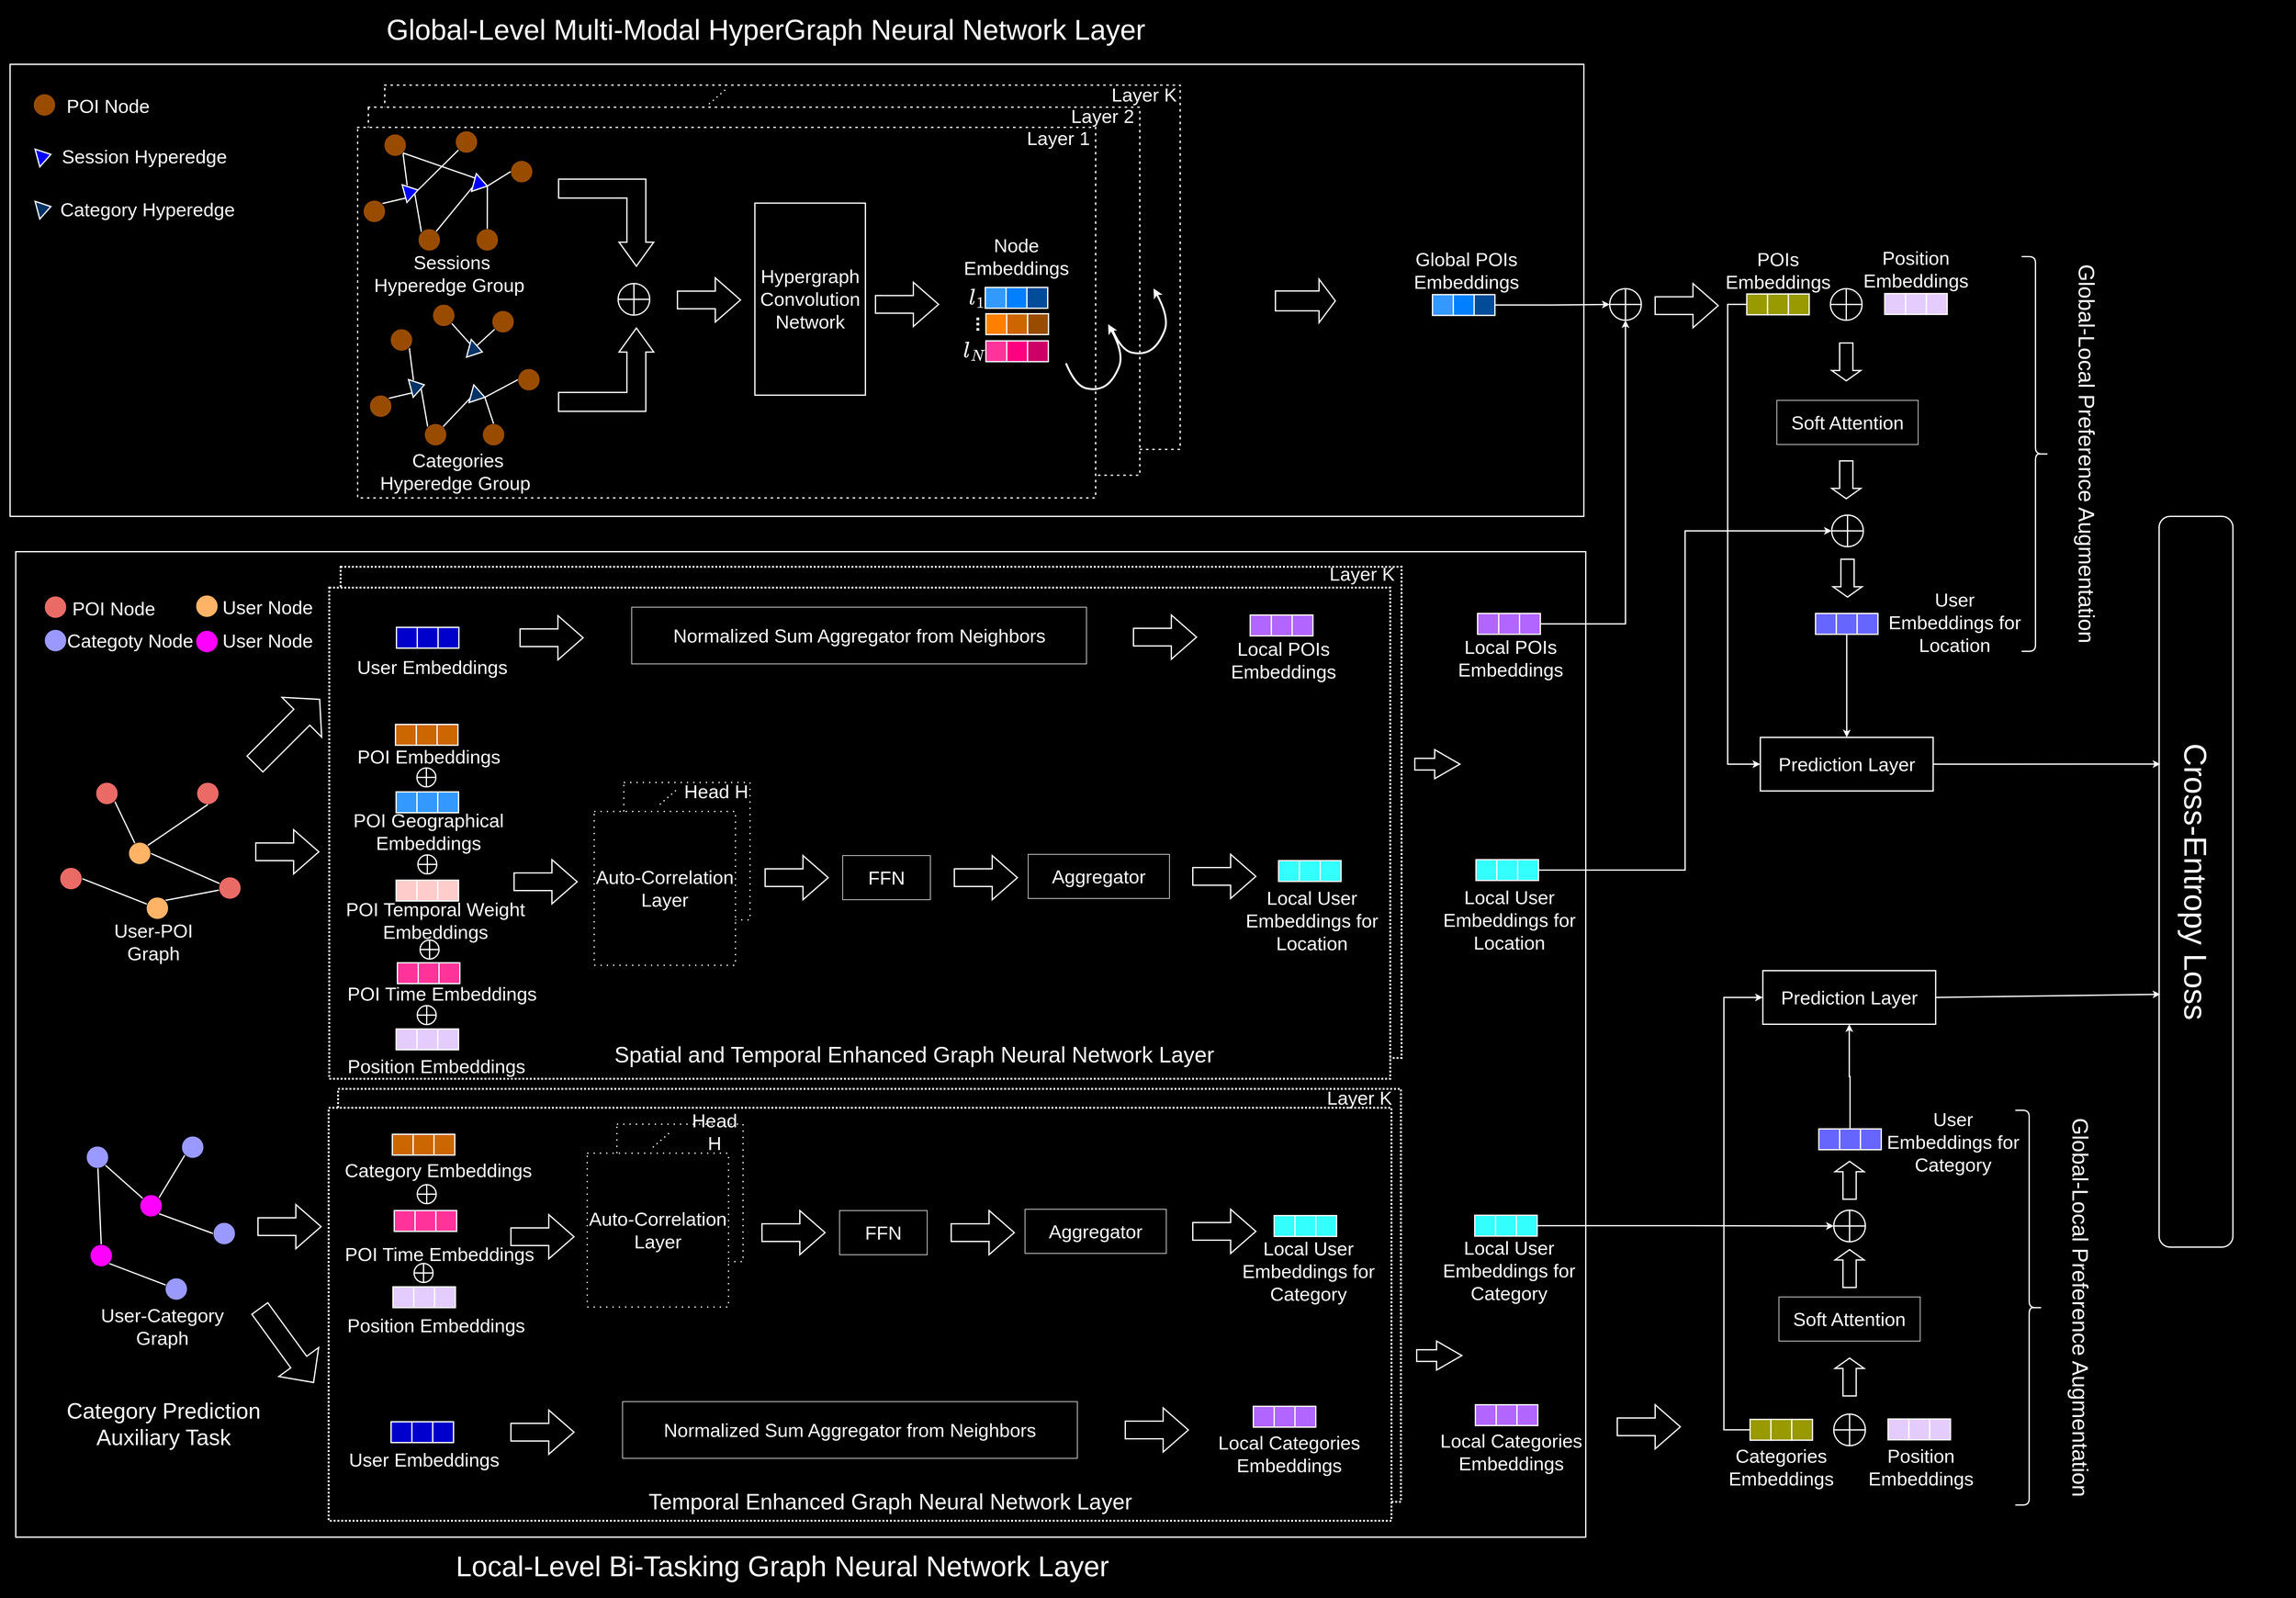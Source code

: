 <mxfile version="22.1.0" type="github" pages="2">
  <diagram name="第 1 页" id="PNhr8kcbTlroX-baOO0i">
    <mxGraphModel dx="2074" dy="1098" grid="0" gridSize="10" guides="1" tooltips="1" connect="1" arrows="1" fold="1" page="1" pageScale="1" pageWidth="3650" pageHeight="1280" background="#000000" math="1" shadow="0">
      <root>
        <mxCell id="0" />
        <mxCell id="1" parent="0" />
        <mxCell id="JnFQR-dMiFV1Tu1PzdE1-248" value="" style="rounded=0;whiteSpace=wrap;html=1;fillStyle=auto;fillColor=#000000;fontSize=30;" parent="1" vertex="1">
          <mxGeometry x="6.25" y="9" width="3637" height="2532" as="geometry" />
        </mxCell>
        <mxCell id="W3dQssfoFB5kCdI35nBZ-3" value="" style="rounded=0;whiteSpace=wrap;html=1;fillColor=none;strokeColor=#FFFFFF;dashed=1;dashPattern=1 1;strokeWidth=3;fontSize=30;" parent="1" vertex="1">
          <mxGeometry x="541" y="1735" width="1685" height="655" as="geometry" />
        </mxCell>
        <mxCell id="W3dQssfoFB5kCdI35nBZ-1" value="" style="rounded=0;whiteSpace=wrap;html=1;fillColor=none;strokeColor=#FFFFFF;dashed=1;dashPattern=1 1;strokeWidth=3;fontSize=30;" parent="1" vertex="1">
          <mxGeometry x="545" y="907" width="1682" height="779" as="geometry" />
        </mxCell>
        <mxCell id="JnFQR-dMiFV1Tu1PzdE1-230" value="" style="rounded=0;whiteSpace=wrap;html=1;fillColor=none;strokeColor=#FFFFFF;fontSize=30;strokeWidth=2;" parent="1" vertex="1">
          <mxGeometry x="30" y="883" width="2489" height="1563" as="geometry" />
        </mxCell>
        <mxCell id="JnFQR-dMiFV1Tu1PzdE1-232" value="" style="rounded=0;whiteSpace=wrap;html=1;fillColor=#000000;strokeColor=#FFFFFF;dashed=1;dashPattern=1 1;strokeWidth=3;fontSize=30;" parent="1" vertex="1">
          <mxGeometry x="526" y="1765" width="1685" height="655" as="geometry" />
        </mxCell>
        <mxCell id="JnFQR-dMiFV1Tu1PzdE1-231" value="" style="rounded=0;whiteSpace=wrap;html=1;fillColor=#000000;strokeColor=#FFFFFF;dashed=1;dashPattern=1 1;strokeWidth=3;fontSize=30;" parent="1" vertex="1">
          <mxGeometry x="527" y="940" width="1682" height="779" as="geometry" />
        </mxCell>
        <mxCell id="JnFQR-dMiFV1Tu1PzdE1-228" value="" style="rounded=0;whiteSpace=wrap;html=1;fillColor=none;strokeColor=#FFFFFF;fontSize=30;strokeWidth=2;" parent="1" vertex="1">
          <mxGeometry x="21" y="110" width="2495" height="717" as="geometry" />
        </mxCell>
        <mxCell id="MEwA-Q_oqiYRqp0OGWWu-136" value="" style="rounded=0;whiteSpace=wrap;html=1;fillColor=#000000;strokeColor=#FFFFFF;strokeWidth=2;shape=table;startSize=0;container=1;collapsible=0;childLayout=tableLayout;fontSize=30;dashed=1;dashPattern=1 4;" parent="1" vertex="1">
          <mxGeometry x="615" y="143" width="1261" height="577.75" as="geometry" />
        </mxCell>
        <mxCell id="MEwA-Q_oqiYRqp0OGWWu-134" value="" style="rounded=0;whiteSpace=wrap;html=1;fillColor=#000000;strokeColor=#FFFFFF;strokeWidth=2;shape=table;startSize=0;container=1;collapsible=0;childLayout=tableLayout;fontSize=30;dashed=1;dashPattern=1 4;" parent="1" vertex="1">
          <mxGeometry x="589" y="178" width="1223" height="583.75" as="geometry" />
        </mxCell>
        <mxCell id="PrBTOdZ4H55qHyfsa1yD-304" value="" style="rounded=0;whiteSpace=wrap;html=1;fillColor=#000000;strokeColor=#FFFFFF;strokeWidth=2;shape=table;startSize=0;container=1;collapsible=0;childLayout=tableLayout;fontSize=30;dashed=1;dashPattern=1 4;" parent="1" vertex="1">
          <mxGeometry x="572" y="210" width="1170" height="587.75" as="geometry" />
        </mxCell>
        <mxCell id="JnFQR-dMiFV1Tu1PzdE1-221" style="rounded=0;orthogonalLoop=1;jettySize=auto;html=1;exitX=0.5;exitY=0;exitDx=0;exitDy=0;strokeColor=#FFFFFF;strokeWidth=2;entryX=0.983;entryY=0.661;entryDx=0;entryDy=0;entryPerimeter=0;fontSize=30;" parent="1" source="PrBTOdZ4H55qHyfsa1yD-198" target="PrBTOdZ4H55qHyfsa1yD-328" edge="1">
          <mxGeometry relative="1" as="geometry">
            <mxPoint x="3662" y="1220" as="targetPoint" />
            <Array as="points" />
          </mxGeometry>
        </mxCell>
        <mxCell id="PrBTOdZ4H55qHyfsa1yD-198" value="&lt;font style=&quot;font-size: 30px;&quot;&gt;Prediction Layer&lt;/font&gt;" style="rounded=0;whiteSpace=wrap;html=1;labelBackgroundColor=none;fontColor=#FFFFFF;fillColor=none;strokeColor=#FFFFFF;strokeWidth=2;horizontal=0;rotation=90;verticalAlign=middle;align=center;fontSize=30;fontStyle=0" parent="1" vertex="1">
          <mxGeometry x="2890.25" y="1083" width="85" height="274" as="geometry" />
        </mxCell>
        <mxCell id="PrBTOdZ4H55qHyfsa1yD-203" value="Global-Level Multi-Modal HyperGraph Neural Network Layer&amp;nbsp;" style="text;html=1;strokeColor=none;fillColor=none;align=center;verticalAlign=middle;whiteSpace=wrap;rounded=0;fontColor=#FFFFFF;fontSize=45;" parent="1" vertex="1">
          <mxGeometry x="584" y="24" width="1283" height="61" as="geometry" />
        </mxCell>
        <mxCell id="MEwA-Q_oqiYRqp0OGWWu-93" style="rounded=0;orthogonalLoop=1;jettySize=auto;html=1;exitX=1;exitY=1;exitDx=0;exitDy=0;entryX=0.336;entryY=0.098;entryDx=0;entryDy=0;strokeWidth=2;strokeColor=#FFFFFF;endArrow=none;endFill=0;entryPerimeter=0;fontSize=30;" parent="1" source="PrBTOdZ4H55qHyfsa1yD-226" target="MEwA-Q_oqiYRqp0OGWWu-84" edge="1">
          <mxGeometry relative="1" as="geometry" />
        </mxCell>
        <mxCell id="PrBTOdZ4H55qHyfsa1yD-226" value="" style="ellipse;whiteSpace=wrap;html=1;aspect=fixed;fillColor=#994C00;fontSize=30;" parent="1" vertex="1">
          <mxGeometry x="614" y="220.75" width="35" height="35" as="geometry" />
        </mxCell>
        <mxCell id="PrBTOdZ4H55qHyfsa1yD-287" value="&lt;font style=&quot;font-size: 30px;&quot; color=&quot;#ffffff&quot;&gt;Hypergraph Convolution Network&lt;/font&gt;" style="rounded=0;whiteSpace=wrap;html=1;fillColor=none;strokeColor=#FFFFFF;strokeWidth=2;fontSize=30;" parent="1" vertex="1">
          <mxGeometry x="1201.75" y="330.19" width="175.25" height="304.56" as="geometry" />
        </mxCell>
        <mxCell id="PrBTOdZ4H55qHyfsa1yD-291" value="" style="rounded=0;whiteSpace=wrap;html=1;fillColor=#3399FF;strokeColor=#FFFFFF;strokeWidth=2;fontSize=30;" parent="1" vertex="1">
          <mxGeometry x="1567" y="463.88" width="33" height="33" as="geometry" />
        </mxCell>
        <mxCell id="PrBTOdZ4H55qHyfsa1yD-292" value="" style="rounded=0;whiteSpace=wrap;html=1;fillColor=#007FFF;strokeColor=#FFFFFF;strokeWidth=2;fontSize=30;" parent="1" vertex="1">
          <mxGeometry x="1600" y="463.88" width="33" height="33" as="geometry" />
        </mxCell>
        <mxCell id="PrBTOdZ4H55qHyfsa1yD-293" value="" style="rounded=0;whiteSpace=wrap;html=1;fillColor=#004C99;strokeColor=#FFFFFF;strokeWidth=2;fontSize=30;" parent="1" vertex="1">
          <mxGeometry x="1633" y="463.88" width="33" height="33" as="geometry" />
        </mxCell>
        <mxCell id="PrBTOdZ4H55qHyfsa1yD-294" value="" style="rounded=0;whiteSpace=wrap;html=1;fillColor=#FF8000;strokeColor=#FFFFFF;strokeWidth=2;fontSize=30;" parent="1" vertex="1">
          <mxGeometry x="1568" y="505.63" width="33" height="33" as="geometry" />
        </mxCell>
        <mxCell id="PrBTOdZ4H55qHyfsa1yD-295" value="" style="rounded=0;whiteSpace=wrap;html=1;fillColor=#CC6600;strokeColor=#FFFFFF;strokeWidth=2;fontSize=30;" parent="1" vertex="1">
          <mxGeometry x="1601" y="505.63" width="33" height="33" as="geometry" />
        </mxCell>
        <mxCell id="PrBTOdZ4H55qHyfsa1yD-296" value="" style="rounded=0;whiteSpace=wrap;html=1;fillColor=#994C00;strokeColor=#FFFFFF;strokeWidth=2;fontSize=30;" parent="1" vertex="1">
          <mxGeometry x="1634.25" y="505.63" width="33" height="33" as="geometry" />
        </mxCell>
        <mxCell id="PrBTOdZ4H55qHyfsa1yD-297" value="" style="rounded=0;whiteSpace=wrap;html=1;fillColor=#FF3399;strokeColor=#FFFFFF;strokeWidth=2;fontSize=30;" parent="1" vertex="1">
          <mxGeometry x="1568" y="548.63" width="33" height="33" as="geometry" />
        </mxCell>
        <mxCell id="PrBTOdZ4H55qHyfsa1yD-298" value="" style="rounded=0;whiteSpace=wrap;html=1;fillColor=#FF0080;strokeColor=#FFFFFF;strokeWidth=2;fontSize=30;" parent="1" vertex="1">
          <mxGeometry x="1601" y="548.63" width="33" height="33" as="geometry" />
        </mxCell>
        <mxCell id="PrBTOdZ4H55qHyfsa1yD-299" value="" style="rounded=0;whiteSpace=wrap;html=1;fillColor=#CC0066;strokeColor=#FFFFFF;strokeWidth=2;fontSize=30;" parent="1" vertex="1">
          <mxGeometry x="1634" y="548.63" width="33" height="33" as="geometry" />
        </mxCell>
        <mxCell id="PrBTOdZ4H55qHyfsa1yD-303" value="" style="shape=singleArrow;whiteSpace=wrap;html=1;arrowWidth=0.456;arrowSize=0.272;fillColor=none;strokeColor=#FFFFFF;strokeWidth=2;fontSize=30;" parent="1" vertex="1">
          <mxGeometry x="2027" y="450.75" width="95" height="69" as="geometry" />
        </mxCell>
        <mxCell id="PrBTOdZ4H55qHyfsa1yD-305" value="" style="rounded=0;whiteSpace=wrap;html=1;fillColor=#3399FF;strokeColor=#FFFFFF;strokeWidth=2;fontSize=30;" parent="1" vertex="1">
          <mxGeometry x="2276" y="475.25" width="33" height="33" as="geometry" />
        </mxCell>
        <mxCell id="PrBTOdZ4H55qHyfsa1yD-306" value="" style="rounded=0;whiteSpace=wrap;html=1;fillColor=#007FFF;strokeColor=#FFFFFF;strokeWidth=2;fontSize=30;" parent="1" vertex="1">
          <mxGeometry x="2309" y="475.25" width="33" height="33" as="geometry" />
        </mxCell>
        <mxCell id="W3dQssfoFB5kCdI35nBZ-27" style="edgeStyle=orthogonalEdgeStyle;rounded=0;orthogonalLoop=1;jettySize=auto;html=1;exitX=1;exitY=0.5;exitDx=0;exitDy=0;entryX=0;entryY=0.5;entryDx=0;entryDy=0;strokeColor=#FFFFFF;strokeWidth=2;" parent="1" source="PrBTOdZ4H55qHyfsa1yD-307" target="JnFQR-dMiFV1Tu1PzdE1-169" edge="1">
          <mxGeometry relative="1" as="geometry" />
        </mxCell>
        <mxCell id="PrBTOdZ4H55qHyfsa1yD-307" value="" style="rounded=0;whiteSpace=wrap;html=1;fillColor=#004C99;strokeColor=#FFFFFF;strokeWidth=2;fontSize=30;" parent="1" vertex="1">
          <mxGeometry x="2342" y="475.25" width="33" height="33" as="geometry" />
        </mxCell>
        <mxCell id="PrBTOdZ4H55qHyfsa1yD-308" value="Layer 1" style="text;html=1;strokeColor=none;fillColor=none;align=center;verticalAlign=middle;whiteSpace=wrap;rounded=0;fontColor=#FFFFFF;fontSize=30;" parent="1" vertex="1">
          <mxGeometry x="1629" y="210.75" width="108" height="33.25" as="geometry" />
        </mxCell>
        <mxCell id="PrBTOdZ4H55qHyfsa1yD-309" value="Layer 2" style="text;html=1;strokeColor=none;fillColor=none;align=center;verticalAlign=middle;whiteSpace=wrap;rounded=0;fontColor=#FFFFFF;fontSize=30;" parent="1" vertex="1">
          <mxGeometry x="1699" y="175.75" width="108" height="33.25" as="geometry" />
        </mxCell>
        <mxCell id="PrBTOdZ4H55qHyfsa1yD-310" value="Layer K" style="text;html=1;strokeColor=none;fillColor=none;align=center;verticalAlign=middle;whiteSpace=wrap;rounded=0;fontColor=#FFFFFF;fontSize=30;" parent="1" vertex="1">
          <mxGeometry x="1762" y="140.75" width="113.5" height="34.25" as="geometry" />
        </mxCell>
        <mxCell id="PrBTOdZ4H55qHyfsa1yD-322" value="Local-Level&amp;nbsp;Bi-Tasking Graph Neural Network Layer" style="text;html=1;strokeColor=none;fillColor=none;align=center;verticalAlign=middle;whiteSpace=wrap;rounded=0;fontColor=#FFFFFF;fontSize=45;" parent="1" vertex="1">
          <mxGeometry x="696" y="2460" width="1099" height="64" as="geometry" />
        </mxCell>
        <mxCell id="PrBTOdZ4H55qHyfsa1yD-323" value="Node Embeddings" style="text;html=1;strokeColor=none;fillColor=none;align=center;verticalAlign=middle;whiteSpace=wrap;rounded=0;fontColor=#FFFFFF;fontSize=30;" parent="1" vertex="1">
          <mxGeometry x="1528" y="372.12" width="177" height="85.63" as="geometry" />
        </mxCell>
        <mxCell id="PrBTOdZ4H55qHyfsa1yD-324" value="$$l_1$$" style="text;html=1;strokeColor=none;fillColor=none;align=center;verticalAlign=middle;whiteSpace=wrap;rounded=0;fontColor=#FFFFFF;fontSize=30;" parent="1" vertex="1">
          <mxGeometry x="1532" y="461.88" width="45" height="37" as="geometry" />
        </mxCell>
        <mxCell id="PrBTOdZ4H55qHyfsa1yD-325" value="..." style="text;html=1;strokeColor=none;fillColor=none;align=center;verticalAlign=middle;whiteSpace=wrap;rounded=0;fontColor=#FFFFFF;fontSize=30;fontStyle=1;horizontal=0;" parent="1" vertex="1">
          <mxGeometry x="1524" y="503.63" width="45" height="37" as="geometry" />
        </mxCell>
        <mxCell id="PrBTOdZ4H55qHyfsa1yD-326" value="$$l_N$$" style="text;html=1;strokeColor=none;fillColor=none;align=center;verticalAlign=middle;whiteSpace=wrap;rounded=0;fontColor=#FFFFFF;fontSize=30;" parent="1" vertex="1">
          <mxGeometry x="1528.25" y="545.88" width="45" height="37" as="geometry" />
        </mxCell>
        <mxCell id="PrBTOdZ4H55qHyfsa1yD-327" value="Global POIs Embeddings" style="text;html=1;strokeColor=none;fillColor=none;align=center;verticalAlign=middle;whiteSpace=wrap;rounded=0;fontColor=#FFFFFF;fontSize=30;" parent="1" vertex="1">
          <mxGeometry x="2256" y="410.88" width="147.5" height="53" as="geometry" />
        </mxCell>
        <mxCell id="PrBTOdZ4H55qHyfsa1yD-328" value="&lt;font style=&quot;font-size: 50px;&quot; color=&quot;#ffffff&quot;&gt;Cross-Entropy Loss&lt;/font&gt;" style="rounded=1;whiteSpace=wrap;html=1;fillColor=none;strokeColor=#FFFFFF;strokeWidth=2;horizontal=0;rotation=-180;fontSize=50;" parent="1" vertex="1">
          <mxGeometry x="3428" y="827" width="117" height="1159" as="geometry" />
        </mxCell>
        <mxCell id="MEwA-Q_oqiYRqp0OGWWu-94" style="rounded=0;orthogonalLoop=1;jettySize=auto;html=1;exitX=1;exitY=0.5;exitDx=0;exitDy=0;entryX=0;entryY=1;entryDx=0;entryDy=0;strokeColor=#FFFFFF;strokeWidth=2;endArrow=none;endFill=0;fontSize=30;" parent="1" source="MEwA-Q_oqiYRqp0OGWWu-84" target="MEwA-Q_oqiYRqp0OGWWu-88" edge="1">
          <mxGeometry relative="1" as="geometry" />
        </mxCell>
        <mxCell id="MEwA-Q_oqiYRqp0OGWWu-95" style="rounded=0;orthogonalLoop=1;jettySize=auto;html=1;exitX=0;exitY=0.75;exitDx=0;exitDy=0;entryX=1;entryY=0;entryDx=0;entryDy=0;strokeColor=#FFFFFF;strokeWidth=2;endArrow=none;endFill=0;fontSize=30;" parent="1" source="MEwA-Q_oqiYRqp0OGWWu-84" target="MEwA-Q_oqiYRqp0OGWWu-87" edge="1">
          <mxGeometry relative="1" as="geometry" />
        </mxCell>
        <mxCell id="MEwA-Q_oqiYRqp0OGWWu-96" style="rounded=0;orthogonalLoop=1;jettySize=auto;html=1;exitX=1;exitY=0.5;exitDx=0;exitDy=0;entryX=0;entryY=1;entryDx=0;entryDy=0;strokeColor=#FFFFFF;endArrow=none;endFill=0;strokeWidth=2;fontSize=30;" parent="1" target="MEwA-Q_oqiYRqp0OGWWu-86" edge="1">
          <mxGeometry relative="1" as="geometry">
            <mxPoint x="662.495" y="314.753" as="sourcePoint" />
            <mxPoint x="667.996" y="381.476" as="targetPoint" />
          </mxGeometry>
        </mxCell>
        <mxCell id="MEwA-Q_oqiYRqp0OGWWu-84" value="" style="triangle;whiteSpace=wrap;html=1;fillColor=#0000FF;strokeColor=#FFFFFF;strokeWidth=2;rotation=-15;fontSize=30;" parent="1" vertex="1">
          <mxGeometry x="646" y="297.75" width="22" height="29" as="geometry" />
        </mxCell>
        <mxCell id="MEwA-Q_oqiYRqp0OGWWu-86" value="" style="ellipse;whiteSpace=wrap;html=1;aspect=fixed;fillColor=#994C00;direction=south;fontSize=30;" parent="1" vertex="1">
          <mxGeometry x="668" y="371" width="35" height="35" as="geometry" />
        </mxCell>
        <mxCell id="MEwA-Q_oqiYRqp0OGWWu-87" value="" style="ellipse;whiteSpace=wrap;html=1;aspect=fixed;fillColor=#994C00;fontSize=30;" parent="1" vertex="1">
          <mxGeometry x="581" y="325.75" width="35" height="35" as="geometry" />
        </mxCell>
        <mxCell id="MEwA-Q_oqiYRqp0OGWWu-88" value="" style="ellipse;whiteSpace=wrap;html=1;aspect=fixed;fillColor=#994C00;fontSize=30;" parent="1" vertex="1">
          <mxGeometry x="727" y="215.75" width="35" height="35" as="geometry" />
        </mxCell>
        <mxCell id="MEwA-Q_oqiYRqp0OGWWu-89" value="" style="ellipse;whiteSpace=wrap;html=1;aspect=fixed;fillColor=#994C00;fontSize=30;" parent="1" vertex="1">
          <mxGeometry x="814.5" y="262.75" width="35" height="35" as="geometry" />
        </mxCell>
        <mxCell id="MEwA-Q_oqiYRqp0OGWWu-90" value="" style="ellipse;whiteSpace=wrap;html=1;aspect=fixed;fillColor=#994C00;fontSize=30;" parent="1" vertex="1">
          <mxGeometry x="760" y="371" width="35" height="35" as="geometry" />
        </mxCell>
        <mxCell id="MEwA-Q_oqiYRqp0OGWWu-97" style="rounded=0;orthogonalLoop=1;jettySize=auto;html=1;exitX=0;exitY=0.75;exitDx=0;exitDy=0;strokeColor=#FFFFFF;strokeWidth=2;endArrow=none;endFill=0;fontSize=30;" parent="1" source="MEwA-Q_oqiYRqp0OGWWu-92" target="MEwA-Q_oqiYRqp0OGWWu-86" edge="1">
          <mxGeometry relative="1" as="geometry" />
        </mxCell>
        <mxCell id="MEwA-Q_oqiYRqp0OGWWu-98" style="rounded=0;orthogonalLoop=1;jettySize=auto;html=1;exitX=1;exitY=0.5;exitDx=0;exitDy=0;entryX=0.5;entryY=0;entryDx=0;entryDy=0;strokeWidth=2;strokeColor=#FFFFFF;endArrow=none;endFill=0;fontSize=30;" parent="1" source="MEwA-Q_oqiYRqp0OGWWu-92" target="MEwA-Q_oqiYRqp0OGWWu-90" edge="1">
          <mxGeometry relative="1" as="geometry" />
        </mxCell>
        <mxCell id="MEwA-Q_oqiYRqp0OGWWu-99" style="rounded=0;orthogonalLoop=1;jettySize=auto;html=1;exitX=1;exitY=0.5;exitDx=0;exitDy=0;entryX=0;entryY=0.5;entryDx=0;entryDy=0;endArrow=none;endFill=0;strokeWidth=2;strokeColor=#FFFFFF;fontSize=30;" parent="1" source="MEwA-Q_oqiYRqp0OGWWu-92" target="MEwA-Q_oqiYRqp0OGWWu-89" edge="1">
          <mxGeometry relative="1" as="geometry" />
        </mxCell>
        <mxCell id="MEwA-Q_oqiYRqp0OGWWu-100" style="rounded=0;orthogonalLoop=1;jettySize=auto;html=1;exitX=0;exitY=0.25;exitDx=0;exitDy=0;entryX=1;entryY=1;entryDx=0;entryDy=0;strokeWidth=2;strokeColor=#FFFFFF;endArrow=none;endFill=0;fontSize=30;" parent="1" source="MEwA-Q_oqiYRqp0OGWWu-92" target="PrBTOdZ4H55qHyfsa1yD-226" edge="1">
          <mxGeometry relative="1" as="geometry" />
        </mxCell>
        <mxCell id="MEwA-Q_oqiYRqp0OGWWu-92" value="" style="triangle;whiteSpace=wrap;html=1;fillColor=#0000FF;strokeColor=#FFFFFF;strokeWidth=2;rotation=15;fontSize=30;" parent="1" vertex="1">
          <mxGeometry x="756" y="285.75" width="22" height="29" as="geometry" />
        </mxCell>
        <mxCell id="MEwA-Q_oqiYRqp0OGWWu-102" style="rounded=0;orthogonalLoop=1;jettySize=auto;html=1;exitX=1;exitY=1;exitDx=0;exitDy=0;entryX=0.336;entryY=0.098;entryDx=0;entryDy=0;strokeWidth=2;strokeColor=#FFFFFF;endArrow=none;endFill=0;entryPerimeter=0;fontSize=30;" parent="1" source="MEwA-Q_oqiYRqp0OGWWu-103" target="MEwA-Q_oqiYRqp0OGWWu-107" edge="1">
          <mxGeometry relative="1" as="geometry" />
        </mxCell>
        <mxCell id="MEwA-Q_oqiYRqp0OGWWu-103" value="" style="ellipse;whiteSpace=wrap;html=1;aspect=fixed;fillColor=#994C00;fontSize=30;" parent="1" vertex="1">
          <mxGeometry x="624" y="529.75" width="35" height="35" as="geometry" />
        </mxCell>
        <mxCell id="MEwA-Q_oqiYRqp0OGWWu-105" style="rounded=0;orthogonalLoop=1;jettySize=auto;html=1;exitX=0;exitY=0.75;exitDx=0;exitDy=0;entryX=1;entryY=0;entryDx=0;entryDy=0;strokeColor=#FFFFFF;strokeWidth=2;endArrow=none;endFill=0;fontSize=30;" parent="1" source="MEwA-Q_oqiYRqp0OGWWu-107" target="MEwA-Q_oqiYRqp0OGWWu-109" edge="1">
          <mxGeometry relative="1" as="geometry" />
        </mxCell>
        <mxCell id="MEwA-Q_oqiYRqp0OGWWu-106" style="rounded=0;orthogonalLoop=1;jettySize=auto;html=1;exitX=1;exitY=0.5;exitDx=0;exitDy=0;entryX=0;entryY=1;entryDx=0;entryDy=0;strokeColor=#FFFFFF;endArrow=none;endFill=0;strokeWidth=2;fontSize=30;" parent="1" target="MEwA-Q_oqiYRqp0OGWWu-108" edge="1">
          <mxGeometry relative="1" as="geometry">
            <mxPoint x="672.495" y="623.753" as="sourcePoint" />
            <mxPoint x="677.996" y="690.476" as="targetPoint" />
          </mxGeometry>
        </mxCell>
        <mxCell id="MEwA-Q_oqiYRqp0OGWWu-107" value="" style="triangle;whiteSpace=wrap;html=1;fillColor=#003366;strokeColor=#FFFFFF;strokeWidth=2;rotation=-15;fontSize=30;" parent="1" vertex="1">
          <mxGeometry x="656" y="606.75" width="22" height="29" as="geometry" />
        </mxCell>
        <mxCell id="MEwA-Q_oqiYRqp0OGWWu-108" value="" style="ellipse;whiteSpace=wrap;html=1;aspect=fixed;fillColor=#994C00;direction=south;fontSize=30;" parent="1" vertex="1">
          <mxGeometry x="678" y="680" width="35" height="35" as="geometry" />
        </mxCell>
        <mxCell id="MEwA-Q_oqiYRqp0OGWWu-109" value="" style="ellipse;whiteSpace=wrap;html=1;aspect=fixed;fillColor=#994C00;fontSize=30;" parent="1" vertex="1">
          <mxGeometry x="591" y="634.75" width="35" height="35" as="geometry" />
        </mxCell>
        <mxCell id="MEwA-Q_oqiYRqp0OGWWu-123" style="rounded=0;orthogonalLoop=1;jettySize=auto;html=1;exitX=1;exitY=1;exitDx=0;exitDy=0;entryX=0;entryY=0.25;entryDx=0;entryDy=0;endArrow=none;endFill=0;strokeWidth=2;strokeColor=#FFFFFF;fontSize=30;" parent="1" source="MEwA-Q_oqiYRqp0OGWWu-110" target="MEwA-Q_oqiYRqp0OGWWu-118" edge="1">
          <mxGeometry relative="1" as="geometry" />
        </mxCell>
        <mxCell id="MEwA-Q_oqiYRqp0OGWWu-110" value="" style="ellipse;whiteSpace=wrap;html=1;aspect=fixed;fillColor=#994C00;fontSize=30;" parent="1" vertex="1">
          <mxGeometry x="691" y="490.75" width="35" height="35" as="geometry" />
        </mxCell>
        <mxCell id="MEwA-Q_oqiYRqp0OGWWu-111" value="" style="ellipse;whiteSpace=wrap;html=1;aspect=fixed;fillColor=#994C00;fontSize=30;" parent="1" vertex="1">
          <mxGeometry x="826" y="592.75" width="35" height="35" as="geometry" />
        </mxCell>
        <mxCell id="MEwA-Q_oqiYRqp0OGWWu-112" value="" style="ellipse;whiteSpace=wrap;html=1;aspect=fixed;fillColor=#994C00;fontSize=30;" parent="1" vertex="1">
          <mxGeometry x="770" y="680" width="35" height="35" as="geometry" />
        </mxCell>
        <mxCell id="MEwA-Q_oqiYRqp0OGWWu-113" style="rounded=0;orthogonalLoop=1;jettySize=auto;html=1;exitX=0;exitY=0.75;exitDx=0;exitDy=0;strokeColor=#FFFFFF;strokeWidth=2;endArrow=none;endFill=0;fontSize=30;" parent="1" source="MEwA-Q_oqiYRqp0OGWWu-117" target="MEwA-Q_oqiYRqp0OGWWu-108" edge="1">
          <mxGeometry relative="1" as="geometry" />
        </mxCell>
        <mxCell id="MEwA-Q_oqiYRqp0OGWWu-114" style="rounded=0;orthogonalLoop=1;jettySize=auto;html=1;exitX=1;exitY=0.5;exitDx=0;exitDy=0;entryX=0.5;entryY=0;entryDx=0;entryDy=0;strokeWidth=2;strokeColor=#FFFFFF;endArrow=none;endFill=0;fontSize=30;" parent="1" source="MEwA-Q_oqiYRqp0OGWWu-117" target="MEwA-Q_oqiYRqp0OGWWu-112" edge="1">
          <mxGeometry relative="1" as="geometry" />
        </mxCell>
        <mxCell id="MEwA-Q_oqiYRqp0OGWWu-115" style="rounded=0;orthogonalLoop=1;jettySize=auto;html=1;exitX=1;exitY=0.5;exitDx=0;exitDy=0;entryX=0;entryY=0.5;entryDx=0;entryDy=0;endArrow=none;endFill=0;strokeWidth=2;strokeColor=#FFFFFF;fontSize=30;" parent="1" source="MEwA-Q_oqiYRqp0OGWWu-117" target="MEwA-Q_oqiYRqp0OGWWu-111" edge="1">
          <mxGeometry relative="1" as="geometry" />
        </mxCell>
        <mxCell id="MEwA-Q_oqiYRqp0OGWWu-117" value="" style="triangle;whiteSpace=wrap;html=1;fillColor=#003366;strokeColor=#FFFFFF;strokeWidth=2;rotation=15;fontSize=30;" parent="1" vertex="1">
          <mxGeometry x="752" y="620.75" width="22" height="29" as="geometry" />
        </mxCell>
        <mxCell id="MEwA-Q_oqiYRqp0OGWWu-125" style="rounded=0;orthogonalLoop=1;jettySize=auto;html=1;exitX=0.5;exitY=0;exitDx=0;exitDy=0;endArrow=none;endFill=0;strokeWidth=2;strokeColor=#FFFFFF;fontSize=30;" parent="1" source="MEwA-Q_oqiYRqp0OGWWu-118" target="MEwA-Q_oqiYRqp0OGWWu-124" edge="1">
          <mxGeometry relative="1" as="geometry" />
        </mxCell>
        <mxCell id="MEwA-Q_oqiYRqp0OGWWu-118" value="" style="triangle;whiteSpace=wrap;html=1;fillColor=#003366;strokeColor=#FFFFFF;strokeWidth=2;rotation=15;fontSize=30;" parent="1" vertex="1">
          <mxGeometry x="748" y="548.75" width="22" height="29" as="geometry" />
        </mxCell>
        <mxCell id="MEwA-Q_oqiYRqp0OGWWu-124" value="" style="ellipse;whiteSpace=wrap;html=1;aspect=fixed;fillColor=#994C00;fontSize=30;" parent="1" vertex="1">
          <mxGeometry x="785" y="500.75" width="35" height="35" as="geometry" />
        </mxCell>
        <mxCell id="MEwA-Q_oqiYRqp0OGWWu-126" value="&lt;br style=&quot;font-size: 30px;&quot;&gt;Sessions Hyperedge Group&amp;nbsp;" style="text;html=1;strokeColor=none;fillColor=none;align=center;verticalAlign=middle;whiteSpace=wrap;rounded=0;fontColor=#FFFFFF;fontSize=30;" parent="1" vertex="1">
          <mxGeometry x="594" y="397.5" width="255" height="53.25" as="geometry" />
        </mxCell>
        <mxCell id="MEwA-Q_oqiYRqp0OGWWu-127" value="&lt;br style=&quot;font-size: 30px;&quot;&gt;Categories Hyperedge Group&amp;nbsp;" style="text;html=1;strokeColor=none;fillColor=none;align=center;verticalAlign=middle;whiteSpace=wrap;rounded=0;fontColor=#FFFFFF;fontSize=30;" parent="1" vertex="1">
          <mxGeometry x="599" y="714.5" width="264" height="47.25" as="geometry" />
        </mxCell>
        <mxCell id="MEwA-Q_oqiYRqp0OGWWu-130" value="" style="html=1;shadow=0;dashed=0;align=center;verticalAlign=middle;shape=mxgraph.arrows2.bendArrow;dy=15;dx=38;notch=0;arrowHead=55;rounded=0;rotation=90;fillColor=none;strokeColor=#FFFFFF;strokeWidth=2;fontSize=30;" parent="1" vertex="1">
          <mxGeometry x="897" y="285.75" width="138" height="150.75" as="geometry" />
        </mxCell>
        <mxCell id="MEwA-Q_oqiYRqp0OGWWu-131" value="" style="html=1;shadow=0;dashed=0;align=center;verticalAlign=middle;shape=mxgraph.arrows2.bendArrow;dy=15;dx=38;notch=0;arrowHead=55;rounded=0;rotation=90;fillColor=none;strokeColor=#FFFFFF;strokeWidth=2;direction=east;flipH=1;fontSize=30;" parent="1" vertex="1">
          <mxGeometry x="900" y="519" width="132" height="150.75" as="geometry" />
        </mxCell>
        <mxCell id="MEwA-Q_oqiYRqp0OGWWu-132" value="" style="shape=orEllipse;perimeter=ellipsePerimeter;whiteSpace=wrap;html=1;backgroundOutline=1;fillColor=none;strokeColor=#FFFFFF;strokeWidth=2;fontSize=30;" parent="1" vertex="1">
          <mxGeometry x="985" y="457.75" width="50" height="50" as="geometry" />
        </mxCell>
        <mxCell id="MEwA-Q_oqiYRqp0OGWWu-133" value="" style="html=1;shadow=0;dashed=0;align=center;verticalAlign=middle;shape=mxgraph.arrows2.arrow;dy=0.6;dx=40;notch=0;fillColor=none;strokeColor=#FFFFFF;strokeWidth=2;fontSize=30;" parent="1" vertex="1">
          <mxGeometry x="1079" y="448.75" width="100" height="70" as="geometry" />
        </mxCell>
        <mxCell id="MEwA-Q_oqiYRqp0OGWWu-138" value="" style="html=1;shadow=0;dashed=0;align=center;verticalAlign=middle;shape=mxgraph.arrows2.arrow;dy=0.6;dx=40;notch=0;fillColor=none;strokeColor=#FFFFFF;strokeWidth=2;fontSize=30;" parent="1" vertex="1">
          <mxGeometry x="1393" y="455.75" width="100" height="70" as="geometry" />
        </mxCell>
        <mxCell id="MEwA-Q_oqiYRqp0OGWWu-140" value="" style="curved=1;endArrow=classic;html=1;rounded=0;strokeWidth=3;strokeColor=#FFFFFF;fontSize=30;" parent="1" edge="1">
          <mxGeometry width="50" height="50" relative="1" as="geometry">
            <mxPoint x="1767" y="527.5" as="sourcePoint" />
            <mxPoint x="1833.75" y="465.5" as="targetPoint" />
            <Array as="points">
              <mxPoint x="1782" y="563.5" />
              <mxPoint x="1817" y="571" />
              <mxPoint x="1841.75" y="555.25" />
              <mxPoint x="1859.75" y="512.25" />
            </Array>
          </mxGeometry>
        </mxCell>
        <mxCell id="MEwA-Q_oqiYRqp0OGWWu-142" value="" style="curved=1;endArrow=classic;html=1;rounded=0;strokeWidth=3;strokeColor=#FFFFFF;fontSize=30;" parent="1" edge="1">
          <mxGeometry width="50" height="50" relative="1" as="geometry">
            <mxPoint x="1695" y="584.25" as="sourcePoint" />
            <mxPoint x="1761.75" y="522.25" as="targetPoint" />
            <Array as="points">
              <mxPoint x="1710" y="620.25" />
              <mxPoint x="1745" y="627.75" />
              <mxPoint x="1769.75" y="612" />
              <mxPoint x="1787.75" y="569" />
            </Array>
          </mxGeometry>
        </mxCell>
        <mxCell id="JnFQR-dMiFV1Tu1PzdE1-29" style="rounded=0;orthogonalLoop=1;jettySize=auto;html=1;exitX=1;exitY=1;exitDx=0;exitDy=0;strokeColor=#FFFFFF;endArrow=none;endFill=0;strokeWidth=2;fontSize=30;" parent="1" source="JnFQR-dMiFV1Tu1PzdE1-10" target="JnFQR-dMiFV1Tu1PzdE1-13" edge="1">
          <mxGeometry relative="1" as="geometry" />
        </mxCell>
        <mxCell id="JnFQR-dMiFV1Tu1PzdE1-10" value="" style="ellipse;whiteSpace=wrap;html=1;aspect=fixed;fillColor=#EA6B66;fontSize=30;" parent="1" vertex="1">
          <mxGeometry x="157" y="1249" width="35" height="35" as="geometry" />
        </mxCell>
        <mxCell id="JnFQR-dMiFV1Tu1PzdE1-11" value="" style="ellipse;whiteSpace=wrap;html=1;aspect=fixed;fillColor=#EA6B66;fontSize=30;" parent="1" vertex="1">
          <mxGeometry x="317" y="1249" width="35" height="35" as="geometry" />
        </mxCell>
        <mxCell id="JnFQR-dMiFV1Tu1PzdE1-32" style="rounded=0;orthogonalLoop=1;jettySize=auto;html=1;exitX=1;exitY=0.5;exitDx=0;exitDy=0;strokeColor=#FFFFFF;endArrow=none;endFill=0;strokeWidth=2;fontSize=30;" parent="1" source="JnFQR-dMiFV1Tu1PzdE1-12" target="JnFQR-dMiFV1Tu1PzdE1-27" edge="1">
          <mxGeometry relative="1" as="geometry" />
        </mxCell>
        <mxCell id="JnFQR-dMiFV1Tu1PzdE1-12" value="" style="ellipse;whiteSpace=wrap;html=1;aspect=fixed;fillColor=#EA6B66;fontSize=30;" parent="1" vertex="1">
          <mxGeometry x="100" y="1384" width="35" height="35" as="geometry" />
        </mxCell>
        <mxCell id="JnFQR-dMiFV1Tu1PzdE1-30" style="rounded=0;orthogonalLoop=1;jettySize=auto;html=1;exitX=1;exitY=0;exitDx=0;exitDy=0;entryX=0.5;entryY=1;entryDx=0;entryDy=0;strokeColor=#FFFFFF;endArrow=none;endFill=0;strokeWidth=2;fontSize=30;" parent="1" source="JnFQR-dMiFV1Tu1PzdE1-13" target="JnFQR-dMiFV1Tu1PzdE1-11" edge="1">
          <mxGeometry relative="1" as="geometry" />
        </mxCell>
        <mxCell id="JnFQR-dMiFV1Tu1PzdE1-33" style="rounded=0;orthogonalLoop=1;jettySize=auto;html=1;exitX=1;exitY=0.5;exitDx=0;exitDy=0;endArrow=none;endFill=0;strokeColor=#FFFFFF;strokeWidth=2;fontSize=30;" parent="1" source="JnFQR-dMiFV1Tu1PzdE1-13" target="JnFQR-dMiFV1Tu1PzdE1-28" edge="1">
          <mxGeometry relative="1" as="geometry" />
        </mxCell>
        <mxCell id="JnFQR-dMiFV1Tu1PzdE1-13" value="" style="ellipse;whiteSpace=wrap;html=1;aspect=fixed;fillColor=#FFB366;fontStyle=1;fontSize=30;" parent="1" vertex="1">
          <mxGeometry x="209" y="1344" width="35" height="35" as="geometry" />
        </mxCell>
        <mxCell id="JnFQR-dMiFV1Tu1PzdE1-15" value="" style="ellipse;whiteSpace=wrap;html=1;aspect=fixed;fillColor=#994C00;fontSize=30;" parent="1" vertex="1">
          <mxGeometry x="58" y="157" width="35" height="35" as="geometry" />
        </mxCell>
        <mxCell id="JnFQR-dMiFV1Tu1PzdE1-16" value="" style="triangle;whiteSpace=wrap;html=1;fillColor=#0000FF;strokeColor=#FFFFFF;strokeWidth=2;rotation=-15;fontSize=30;" parent="1" vertex="1">
          <mxGeometry x="64" y="241.25" width="22" height="29" as="geometry" />
        </mxCell>
        <mxCell id="JnFQR-dMiFV1Tu1PzdE1-18" value="" style="triangle;whiteSpace=wrap;html=1;fillColor=#003366;strokeColor=#FFFFFF;strokeWidth=2;rotation=-15;fontSize=30;" parent="1" vertex="1">
          <mxGeometry x="64" y="324" width="22" height="29" as="geometry" />
        </mxCell>
        <mxCell id="JnFQR-dMiFV1Tu1PzdE1-23" value="POI Node" style="text;html=1;strokeColor=none;fillColor=none;align=center;verticalAlign=middle;whiteSpace=wrap;rounded=0;fontColor=#FFFFFF;fontSize=30;" parent="1" vertex="1">
          <mxGeometry x="84" y="160" width="185" height="32" as="geometry" />
        </mxCell>
        <mxCell id="JnFQR-dMiFV1Tu1PzdE1-24" value="Session Hyperedge" style="text;html=1;strokeColor=none;fillColor=none;align=center;verticalAlign=middle;whiteSpace=wrap;rounded=0;fontColor=#FFFFFF;fontSize=30;" parent="1" vertex="1">
          <mxGeometry x="97" y="239.75" width="274" height="33.25" as="geometry" />
        </mxCell>
        <mxCell id="JnFQR-dMiFV1Tu1PzdE1-25" value="Category Hyperedge" style="text;html=1;strokeColor=none;fillColor=none;align=center;verticalAlign=middle;whiteSpace=wrap;rounded=0;fontColor=#FFFFFF;fontSize=30;" parent="1" vertex="1">
          <mxGeometry x="97" y="321" width="284" height="37" as="geometry" />
        </mxCell>
        <mxCell id="JnFQR-dMiFV1Tu1PzdE1-31" style="rounded=0;orthogonalLoop=1;jettySize=auto;html=1;exitX=1;exitY=0;exitDx=0;exitDy=0;endArrow=none;endFill=0;strokeColor=#FFFFFF;strokeWidth=2;fontSize=30;" parent="1" source="JnFQR-dMiFV1Tu1PzdE1-27" target="JnFQR-dMiFV1Tu1PzdE1-28" edge="1">
          <mxGeometry relative="1" as="geometry" />
        </mxCell>
        <mxCell id="JnFQR-dMiFV1Tu1PzdE1-27" value="" style="ellipse;whiteSpace=wrap;html=1;aspect=fixed;fillColor=#FFB366;fontSize=30;" parent="1" vertex="1">
          <mxGeometry x="237" y="1431" width="35" height="35" as="geometry" />
        </mxCell>
        <mxCell id="JnFQR-dMiFV1Tu1PzdE1-28" value="" style="ellipse;whiteSpace=wrap;html=1;aspect=fixed;fillColor=#EA6B66;fontSize=30;" parent="1" vertex="1">
          <mxGeometry x="352" y="1399" width="35" height="35" as="geometry" />
        </mxCell>
        <mxCell id="JnFQR-dMiFV1Tu1PzdE1-34" value="User-POI Graph" style="text;html=1;strokeColor=none;fillColor=none;align=center;verticalAlign=middle;whiteSpace=wrap;rounded=0;fontColor=#FFFFFF;fontSize=30;" parent="1" vertex="1">
          <mxGeometry x="155.5" y="1486" width="185" height="32" as="geometry" />
        </mxCell>
        <mxCell id="JnFQR-dMiFV1Tu1PzdE1-41" style="rounded=0;orthogonalLoop=1;jettySize=auto;html=1;exitX=1;exitY=1;exitDx=0;exitDy=0;endArrow=none;endFill=0;strokeColor=#FFFFFF;strokeWidth=2;fontSize=30;" parent="1" source="JnFQR-dMiFV1Tu1PzdE1-35" target="JnFQR-dMiFV1Tu1PzdE1-36" edge="1">
          <mxGeometry relative="1" as="geometry" />
        </mxCell>
        <mxCell id="JnFQR-dMiFV1Tu1PzdE1-35" value="" style="ellipse;whiteSpace=wrap;html=1;aspect=fixed;fillColor=#9999FF;fontSize=30;" parent="1" vertex="1">
          <mxGeometry x="142" y="1826" width="35" height="35" as="geometry" />
        </mxCell>
        <mxCell id="JnFQR-dMiFV1Tu1PzdE1-42" style="rounded=0;orthogonalLoop=1;jettySize=auto;html=1;exitX=1;exitY=0;exitDx=0;exitDy=0;entryX=0;entryY=1;entryDx=0;entryDy=0;endArrow=none;endFill=0;strokeColor=#FFFFFF;strokeWidth=2;fontSize=30;" parent="1" source="JnFQR-dMiFV1Tu1PzdE1-36" target="JnFQR-dMiFV1Tu1PzdE1-40" edge="1">
          <mxGeometry relative="1" as="geometry" />
        </mxCell>
        <mxCell id="JnFQR-dMiFV1Tu1PzdE1-43" style="rounded=0;orthogonalLoop=1;jettySize=auto;html=1;exitX=1;exitY=1;exitDx=0;exitDy=0;entryX=0;entryY=0.5;entryDx=0;entryDy=0;endArrow=none;endFill=0;strokeColor=#FFFFFF;strokeWidth=2;fontSize=30;" parent="1" source="JnFQR-dMiFV1Tu1PzdE1-36" target="JnFQR-dMiFV1Tu1PzdE1-39" edge="1">
          <mxGeometry relative="1" as="geometry" />
        </mxCell>
        <mxCell id="JnFQR-dMiFV1Tu1PzdE1-36" value="" style="ellipse;whiteSpace=wrap;html=1;aspect=fixed;fillColor=#FF00FF;fontSize=30;" parent="1" vertex="1">
          <mxGeometry x="227" y="1903" width="35" height="35" as="geometry" />
        </mxCell>
        <mxCell id="JnFQR-dMiFV1Tu1PzdE1-45" style="rounded=0;orthogonalLoop=1;jettySize=auto;html=1;exitX=1;exitY=1;exitDx=0;exitDy=0;endArrow=none;endFill=0;strokeColor=#FFFFFF;strokeWidth=2;fontSize=30;" parent="1" source="JnFQR-dMiFV1Tu1PzdE1-37" target="JnFQR-dMiFV1Tu1PzdE1-38" edge="1">
          <mxGeometry relative="1" as="geometry" />
        </mxCell>
        <mxCell id="JnFQR-dMiFV1Tu1PzdE1-46" style="rounded=0;orthogonalLoop=1;jettySize=auto;html=1;exitX=0.5;exitY=0;exitDx=0;exitDy=0;endArrow=none;endFill=0;strokeColor=#FFFFFF;strokeWidth=2;fontSize=30;" parent="1" source="JnFQR-dMiFV1Tu1PzdE1-37" target="JnFQR-dMiFV1Tu1PzdE1-35" edge="1">
          <mxGeometry relative="1" as="geometry" />
        </mxCell>
        <mxCell id="JnFQR-dMiFV1Tu1PzdE1-37" value="" style="ellipse;whiteSpace=wrap;html=1;aspect=fixed;fillColor=#FF00FF;fontSize=30;" parent="1" vertex="1">
          <mxGeometry x="148" y="1982" width="35" height="35" as="geometry" />
        </mxCell>
        <mxCell id="JnFQR-dMiFV1Tu1PzdE1-38" value="" style="ellipse;whiteSpace=wrap;html=1;aspect=fixed;fillColor=#9999FF;fontSize=30;" parent="1" vertex="1">
          <mxGeometry x="267" y="2035" width="35" height="35" as="geometry" />
        </mxCell>
        <mxCell id="JnFQR-dMiFV1Tu1PzdE1-39" value="" style="ellipse;whiteSpace=wrap;html=1;aspect=fixed;fillColor=#9999FF;fontSize=30;" parent="1" vertex="1">
          <mxGeometry x="343" y="1947" width="35" height="35" as="geometry" />
        </mxCell>
        <mxCell id="JnFQR-dMiFV1Tu1PzdE1-40" value="" style="ellipse;whiteSpace=wrap;html=1;aspect=fixed;fillColor=#9999FF;fontSize=30;" parent="1" vertex="1">
          <mxGeometry x="293" y="1810" width="35" height="35" as="geometry" />
        </mxCell>
        <mxCell id="JnFQR-dMiFV1Tu1PzdE1-47" value="User-Category Graph" style="text;html=1;strokeColor=none;fillColor=none;align=center;verticalAlign=middle;whiteSpace=wrap;rounded=0;fontColor=#FFFFFF;fontSize=30;" parent="1" vertex="1">
          <mxGeometry x="132" y="2094" width="261" height="36" as="geometry" />
        </mxCell>
        <mxCell id="JnFQR-dMiFV1Tu1PzdE1-48" value="" style="ellipse;whiteSpace=wrap;html=1;aspect=fixed;fillColor=#EA6B66;fontSize=30;" parent="1" vertex="1">
          <mxGeometry x="75.5" y="953.5" width="35" height="35" as="geometry" />
        </mxCell>
        <mxCell id="JnFQR-dMiFV1Tu1PzdE1-50" value="" style="ellipse;whiteSpace=wrap;html=1;aspect=fixed;fillColor=#FFB366;fontStyle=1;fontSize=30;" parent="1" vertex="1">
          <mxGeometry x="315.5" y="952" width="35" height="35" as="geometry" />
        </mxCell>
        <mxCell id="JnFQR-dMiFV1Tu1PzdE1-51" value="POI Node" style="text;html=1;strokeColor=none;fillColor=none;align=center;verticalAlign=middle;whiteSpace=wrap;rounded=0;fontColor=#FFFFFF;fontSize=30;" parent="1" vertex="1">
          <mxGeometry x="93" y="956.5" width="185" height="32" as="geometry" />
        </mxCell>
        <mxCell id="JnFQR-dMiFV1Tu1PzdE1-52" value="User Node" style="text;html=1;strokeColor=none;fillColor=none;align=center;verticalAlign=middle;whiteSpace=wrap;rounded=0;fontColor=#FFFFFF;fontSize=30;" parent="1" vertex="1">
          <mxGeometry x="336.5" y="955" width="185" height="32" as="geometry" />
        </mxCell>
        <mxCell id="JnFQR-dMiFV1Tu1PzdE1-53" value="" style="ellipse;whiteSpace=wrap;html=1;aspect=fixed;fillColor=#9999FF;fontSize=30;" parent="1" vertex="1">
          <mxGeometry x="75.5" y="1006.5" width="35" height="35" as="geometry" />
        </mxCell>
        <mxCell id="JnFQR-dMiFV1Tu1PzdE1-54" value="Categoty Node" style="text;html=1;strokeColor=none;fillColor=none;align=center;verticalAlign=middle;whiteSpace=wrap;rounded=0;fontColor=#FFFFFF;fontSize=30;" parent="1" vertex="1">
          <mxGeometry x="106.5" y="1007" width="209" height="33" as="geometry" />
        </mxCell>
        <mxCell id="JnFQR-dMiFV1Tu1PzdE1-55" value="" style="ellipse;whiteSpace=wrap;html=1;aspect=fixed;fillColor=#FF00FF;fontSize=30;" parent="1" vertex="1">
          <mxGeometry x="315.5" y="1008" width="35" height="35" as="geometry" />
        </mxCell>
        <mxCell id="JnFQR-dMiFV1Tu1PzdE1-56" value="User Node" style="text;html=1;strokeColor=none;fillColor=none;align=center;verticalAlign=middle;whiteSpace=wrap;rounded=0;fontColor=#FFFFFF;fontSize=30;" parent="1" vertex="1">
          <mxGeometry x="336.5" y="1008" width="185" height="32" as="geometry" />
        </mxCell>
        <mxCell id="JnFQR-dMiFV1Tu1PzdE1-57" value="" style="html=1;shadow=0;dashed=0;align=center;verticalAlign=middle;shape=mxgraph.arrows2.arrow;dy=0.6;dx=40;notch=0;fillColor=none;strokeColor=#FFFFFF;strokeWidth=2;fontSize=30;" parent="1" vertex="1">
          <mxGeometry x="410.5" y="1324" width="100" height="70" as="geometry" />
        </mxCell>
        <mxCell id="JnFQR-dMiFV1Tu1PzdE1-58" value="" style="html=1;shadow=0;dashed=0;align=center;verticalAlign=middle;shape=mxgraph.arrows2.arrow;dy=0.6;dx=40;notch=0;fillColor=none;strokeColor=#FFFFFF;strokeWidth=2;fontSize=30;" parent="1" vertex="1">
          <mxGeometry x="414" y="1918.5" width="100" height="70" as="geometry" />
        </mxCell>
        <mxCell id="JnFQR-dMiFV1Tu1PzdE1-64" value="" style="rounded=0;whiteSpace=wrap;html=1;fillColor=#CC6600;strokeColor=#FFFFFF;strokeWidth=2;fontSize=30;" parent="1" vertex="1">
          <mxGeometry x="632" y="1157" width="33" height="33" as="geometry" />
        </mxCell>
        <mxCell id="JnFQR-dMiFV1Tu1PzdE1-65" value="" style="rounded=0;whiteSpace=wrap;html=1;fillColor=#CC6600;strokeColor=#FFFFFF;strokeWidth=2;fontSize=30;" parent="1" vertex="1">
          <mxGeometry x="665" y="1157" width="33" height="33" as="geometry" />
        </mxCell>
        <mxCell id="JnFQR-dMiFV1Tu1PzdE1-66" value="" style="rounded=0;whiteSpace=wrap;html=1;fillColor=#CC6600;strokeColor=#FFFFFF;strokeWidth=2;fontSize=30;" parent="1" vertex="1">
          <mxGeometry x="698" y="1157" width="33" height="33" as="geometry" />
        </mxCell>
        <mxCell id="JnFQR-dMiFV1Tu1PzdE1-70" value="POI Embeddings" style="text;html=1;strokeColor=none;fillColor=none;align=center;verticalAlign=middle;whiteSpace=wrap;rounded=0;fontColor=#FFFFFF;fontSize=30;" parent="1" vertex="1">
          <mxGeometry x="550.5" y="1190" width="268" height="36" as="geometry" />
        </mxCell>
        <mxCell id="JnFQR-dMiFV1Tu1PzdE1-71" value="" style="rounded=0;whiteSpace=wrap;html=1;fillColor=#3399FF;strokeColor=#FFFFFF;strokeWidth=2;fontSize=30;" parent="1" vertex="1">
          <mxGeometry x="633" y="1264" width="33" height="33" as="geometry" />
        </mxCell>
        <mxCell id="JnFQR-dMiFV1Tu1PzdE1-72" value="" style="rounded=0;whiteSpace=wrap;html=1;fillColor=#3399FF;strokeColor=#FFFFFF;strokeWidth=2;fontSize=30;" parent="1" vertex="1">
          <mxGeometry x="666" y="1264" width="33" height="33" as="geometry" />
        </mxCell>
        <mxCell id="JnFQR-dMiFV1Tu1PzdE1-73" value="" style="rounded=0;whiteSpace=wrap;html=1;fillColor=#3399FF;strokeColor=#FFFFFF;strokeWidth=2;fontSize=30;" parent="1" vertex="1">
          <mxGeometry x="699" y="1264" width="33" height="33" as="geometry" />
        </mxCell>
        <mxCell id="JnFQR-dMiFV1Tu1PzdE1-74" value="POI Geographical Embeddings" style="text;html=1;strokeColor=none;fillColor=none;align=center;verticalAlign=middle;whiteSpace=wrap;rounded=0;fontColor=#FFFFFF;fontSize=30;" parent="1" vertex="1">
          <mxGeometry x="526.25" y="1304" width="316.5" height="46" as="geometry" />
        </mxCell>
        <mxCell id="JnFQR-dMiFV1Tu1PzdE1-75" value="" style="rounded=0;whiteSpace=wrap;html=1;fillColor=#FFCCCC;strokeColor=#FFFFFF;strokeWidth=2;fontSize=30;" parent="1" vertex="1">
          <mxGeometry x="633" y="1404" width="33" height="33" as="geometry" />
        </mxCell>
        <mxCell id="JnFQR-dMiFV1Tu1PzdE1-76" value="" style="rounded=0;whiteSpace=wrap;html=1;fillColor=#FFCCCC;strokeColor=#FFFFFF;strokeWidth=2;fontSize=30;" parent="1" vertex="1">
          <mxGeometry x="666" y="1404" width="33" height="33" as="geometry" />
        </mxCell>
        <mxCell id="JnFQR-dMiFV1Tu1PzdE1-77" value="" style="rounded=0;whiteSpace=wrap;html=1;fillColor=#FFCCCC;strokeColor=#FFFFFF;strokeWidth=2;fontSize=30;" parent="1" vertex="1">
          <mxGeometry x="699" y="1404" width="33" height="33" as="geometry" />
        </mxCell>
        <mxCell id="JnFQR-dMiFV1Tu1PzdE1-78" value="POI Temporal Weight Embeddings" style="text;html=1;strokeColor=none;fillColor=none;align=center;verticalAlign=middle;whiteSpace=wrap;rounded=0;fontColor=#FFFFFF;fontSize=30;" parent="1" vertex="1">
          <mxGeometry x="541" y="1450" width="309" height="36" as="geometry" />
        </mxCell>
        <mxCell id="JnFQR-dMiFV1Tu1PzdE1-79" value="" style="rounded=0;whiteSpace=wrap;html=1;fillColor=#FF3399;strokeColor=#FFFFFF;strokeWidth=2;fontSize=30;" parent="1" vertex="1">
          <mxGeometry x="635" y="1535" width="33" height="33" as="geometry" />
        </mxCell>
        <mxCell id="JnFQR-dMiFV1Tu1PzdE1-80" value="" style="rounded=0;whiteSpace=wrap;html=1;fillColor=#FF3399;strokeColor=#FFFFFF;strokeWidth=2;fontSize=30;" parent="1" vertex="1">
          <mxGeometry x="668" y="1535" width="33" height="33" as="geometry" />
        </mxCell>
        <mxCell id="JnFQR-dMiFV1Tu1PzdE1-81" value="" style="rounded=0;whiteSpace=wrap;html=1;fillColor=#FF3399;strokeColor=#FFFFFF;strokeWidth=2;fontSize=30;" parent="1" vertex="1">
          <mxGeometry x="701" y="1535" width="33" height="33" as="geometry" />
        </mxCell>
        <mxCell id="JnFQR-dMiFV1Tu1PzdE1-82" value="POI Time Embeddings" style="text;html=1;strokeColor=none;fillColor=none;align=center;verticalAlign=middle;whiteSpace=wrap;rounded=0;fontColor=#FFFFFF;fontSize=30;" parent="1" vertex="1">
          <mxGeometry x="533" y="1567" width="346" height="33" as="geometry" />
        </mxCell>
        <mxCell id="JnFQR-dMiFV1Tu1PzdE1-83" value="" style="rounded=0;whiteSpace=wrap;html=1;fillColor=#E5CCFF;strokeColor=#FFFFFF;strokeWidth=2;fontSize=30;" parent="1" vertex="1">
          <mxGeometry x="633" y="1640" width="33" height="33" as="geometry" />
        </mxCell>
        <mxCell id="JnFQR-dMiFV1Tu1PzdE1-84" value="" style="rounded=0;whiteSpace=wrap;html=1;fillColor=#E5CCFF;strokeColor=#FFFFFF;strokeWidth=2;fontSize=30;" parent="1" vertex="1">
          <mxGeometry x="666" y="1640" width="33" height="33" as="geometry" />
        </mxCell>
        <mxCell id="JnFQR-dMiFV1Tu1PzdE1-85" value="" style="rounded=0;whiteSpace=wrap;html=1;fillColor=#E5CCFF;strokeColor=#FFFFFF;strokeWidth=2;fontSize=30;" parent="1" vertex="1">
          <mxGeometry x="699" y="1640" width="33" height="33" as="geometry" />
        </mxCell>
        <mxCell id="JnFQR-dMiFV1Tu1PzdE1-86" value="Position Embeddings" style="text;html=1;strokeColor=none;fillColor=none;align=center;verticalAlign=middle;whiteSpace=wrap;rounded=0;fontColor=#FFFFFF;fontSize=30;" parent="1" vertex="1">
          <mxGeometry x="538" y="1680" width="317.5" height="38" as="geometry" />
        </mxCell>
        <mxCell id="JnFQR-dMiFV1Tu1PzdE1-87" value="" style="shape=orEllipse;perimeter=ellipsePerimeter;whiteSpace=wrap;html=1;backgroundOutline=1;fillColor=none;strokeColor=#FFFFFF;strokeWidth=2;fontSize=30;" parent="1" vertex="1">
          <mxGeometry x="666" y="1226" width="30" height="30" as="geometry" />
        </mxCell>
        <mxCell id="JnFQR-dMiFV1Tu1PzdE1-88" value="" style="shape=orEllipse;perimeter=ellipsePerimeter;whiteSpace=wrap;html=1;backgroundOutline=1;fillColor=none;strokeColor=#FFFFFF;strokeWidth=2;fontSize=30;" parent="1" vertex="1">
          <mxGeometry x="667.5" y="1364" width="30" height="30" as="geometry" />
        </mxCell>
        <mxCell id="JnFQR-dMiFV1Tu1PzdE1-89" value="" style="shape=orEllipse;perimeter=ellipsePerimeter;whiteSpace=wrap;html=1;backgroundOutline=1;fillColor=none;strokeColor=#FFFFFF;strokeWidth=2;fontSize=30;" parent="1" vertex="1">
          <mxGeometry x="671" y="1499" width="30" height="30" as="geometry" />
        </mxCell>
        <mxCell id="JnFQR-dMiFV1Tu1PzdE1-90" value="" style="shape=orEllipse;perimeter=ellipsePerimeter;whiteSpace=wrap;html=1;backgroundOutline=1;fillColor=none;strokeColor=#FFFFFF;strokeWidth=2;fontSize=30;" parent="1" vertex="1">
          <mxGeometry x="666.5" y="1603" width="30" height="30" as="geometry" />
        </mxCell>
        <mxCell id="JnFQR-dMiFV1Tu1PzdE1-91" value="" style="rounded=0;whiteSpace=wrap;html=1;fillColor=#0000CC;strokeColor=#FFFFFF;strokeWidth=2;fontSize=30;" parent="1" vertex="1">
          <mxGeometry x="633.5" y="1003" width="33" height="33" as="geometry" />
        </mxCell>
        <mxCell id="JnFQR-dMiFV1Tu1PzdE1-92" value="" style="rounded=0;whiteSpace=wrap;html=1;fillColor=#0000CC;strokeColor=#FFFFFF;strokeWidth=2;fontSize=30;" parent="1" vertex="1">
          <mxGeometry x="666.5" y="1003" width="33" height="33" as="geometry" />
        </mxCell>
        <mxCell id="JnFQR-dMiFV1Tu1PzdE1-93" value="" style="rounded=0;whiteSpace=wrap;html=1;fillColor=#0000CC;strokeColor=#FFFFFF;strokeWidth=2;fontSize=30;" parent="1" vertex="1">
          <mxGeometry x="699.5" y="1003" width="33" height="33" as="geometry" />
        </mxCell>
        <mxCell id="JnFQR-dMiFV1Tu1PzdE1-94" value="User Embeddings" style="text;html=1;strokeColor=none;fillColor=none;align=center;verticalAlign=middle;whiteSpace=wrap;rounded=0;fontColor=#FFFFFF;fontSize=30;" parent="1" vertex="1">
          <mxGeometry x="568" y="1043" width="244.75" height="45" as="geometry" />
        </mxCell>
        <mxCell id="JnFQR-dMiFV1Tu1PzdE1-95" value="" style="html=1;shadow=0;dashed=0;align=center;verticalAlign=middle;shape=mxgraph.arrows2.arrow;dy=0.6;dx=40;notch=0;fillColor=none;strokeColor=#FFFFFF;strokeWidth=2;rotation=-45;direction=east;fontSize=30;" parent="1" vertex="1">
          <mxGeometry x="388" y="1124" width="145" height="89" as="geometry" />
        </mxCell>
        <mxCell id="JnFQR-dMiFV1Tu1PzdE1-96" value="" style="html=1;shadow=0;dashed=0;align=center;verticalAlign=middle;shape=mxgraph.arrows2.arrow;dy=0.6;dx=40;notch=0;fillColor=none;strokeColor=#FFFFFF;strokeWidth=2;fontSize=30;" parent="1" vertex="1">
          <mxGeometry x="820" y="1371.5" width="100" height="70" as="geometry" />
        </mxCell>
        <mxCell id="JnFQR-dMiFV1Tu1PzdE1-103" value="" style="html=1;shadow=0;dashed=0;align=center;verticalAlign=middle;shape=mxgraph.arrows2.arrow;dy=0.6;dx=40;notch=0;fillColor=none;strokeColor=#FFFFFF;strokeWidth=2;fontSize=30;" parent="1" vertex="1">
          <mxGeometry x="1218" y="1365" width="100" height="70" as="geometry" />
        </mxCell>
        <mxCell id="JnFQR-dMiFV1Tu1PzdE1-104" value="FFN" style="rounded=0;whiteSpace=wrap;html=1;fillColor=none;strokeColor=#FFFFFF;fontColor=#FFFFFF;fontSize=30;" parent="1" vertex="1">
          <mxGeometry x="1341" y="1365" width="139" height="70" as="geometry" />
        </mxCell>
        <mxCell id="JnFQR-dMiFV1Tu1PzdE1-105" value="" style="html=1;shadow=0;dashed=0;align=center;verticalAlign=middle;shape=mxgraph.arrows2.arrow;dy=0.6;dx=40;notch=0;fillColor=none;strokeColor=#FFFFFF;strokeWidth=2;fontSize=30;" parent="1" vertex="1">
          <mxGeometry x="1518" y="1365" width="100" height="70" as="geometry" />
        </mxCell>
        <mxCell id="JnFQR-dMiFV1Tu1PzdE1-106" value="Aggregator" style="rounded=0;whiteSpace=wrap;html=1;fillColor=none;strokeColor=#FFFFFF;fontColor=#FFFFFF;fontSize=30;" parent="1" vertex="1">
          <mxGeometry x="1635" y="1363" width="224" height="70" as="geometry" />
        </mxCell>
        <mxCell id="JnFQR-dMiFV1Tu1PzdE1-107" value="" style="rounded=0;whiteSpace=wrap;html=1;fillColor=#33FFFF;strokeColor=#FFFFFF;strokeWidth=2;fontSize=30;" parent="1" vertex="1">
          <mxGeometry x="2032" y="1373" width="33" height="33" as="geometry" />
        </mxCell>
        <mxCell id="JnFQR-dMiFV1Tu1PzdE1-108" value="" style="rounded=0;whiteSpace=wrap;html=1;fillColor=#33FFFF;strokeColor=#FFFFFF;strokeWidth=2;fontSize=30;" parent="1" vertex="1">
          <mxGeometry x="2065" y="1373" width="33" height="33" as="geometry" />
        </mxCell>
        <mxCell id="JnFQR-dMiFV1Tu1PzdE1-109" value="" style="rounded=0;whiteSpace=wrap;html=1;fillColor=#33FFFF;strokeColor=#FFFFFF;strokeWidth=2;fontSize=30;" parent="1" vertex="1">
          <mxGeometry x="2098" y="1373" width="33" height="33" as="geometry" />
        </mxCell>
        <mxCell id="JnFQR-dMiFV1Tu1PzdE1-110" value="Local User Embeddings for Location" style="text;html=1;strokeColor=none;fillColor=none;align=center;verticalAlign=middle;whiteSpace=wrap;rounded=0;fontColor=#FFFFFF;fontSize=30;" parent="1" vertex="1">
          <mxGeometry x="1938" y="1445.5" width="294" height="45" as="geometry" />
        </mxCell>
        <mxCell id="JnFQR-dMiFV1Tu1PzdE1-111" value="" style="html=1;shadow=0;dashed=0;align=center;verticalAlign=middle;shape=mxgraph.arrows2.arrow;dy=0.6;dx=40;notch=0;fillColor=none;strokeColor=#FFFFFF;strokeWidth=2;fontSize=30;" parent="1" vertex="1">
          <mxGeometry x="1896" y="1363" width="100" height="70" as="geometry" />
        </mxCell>
        <mxCell id="JnFQR-dMiFV1Tu1PzdE1-112" value="" style="html=1;shadow=0;dashed=0;align=center;verticalAlign=middle;shape=mxgraph.arrows2.arrow;dy=0.6;dx=40;notch=0;fillColor=none;strokeColor=#FFFFFF;strokeWidth=2;fontSize=30;" parent="1" vertex="1">
          <mxGeometry x="829.5" y="984.5" width="100" height="70" as="geometry" />
        </mxCell>
        <mxCell id="JnFQR-dMiFV1Tu1PzdE1-113" value="Normalized Sum Aggregator from Neighbors" style="rounded=0;whiteSpace=wrap;html=1;fillColor=none;strokeColor=#FFFFFF;fontColor=#FFFFFF;fontSize=30;" parent="1" vertex="1">
          <mxGeometry x="1006.5" y="971" width="721" height="90" as="geometry" />
        </mxCell>
        <mxCell id="JnFQR-dMiFV1Tu1PzdE1-114" value="" style="html=1;shadow=0;dashed=0;align=center;verticalAlign=middle;shape=mxgraph.arrows2.arrow;dy=0.6;dx=40;notch=0;fillColor=none;strokeColor=#FFFFFF;strokeWidth=2;fontSize=30;" parent="1" vertex="1">
          <mxGeometry x="1802" y="983.5" width="100" height="70" as="geometry" />
        </mxCell>
        <mxCell id="JnFQR-dMiFV1Tu1PzdE1-115" value="" style="rounded=0;whiteSpace=wrap;html=1;fillColor=#B266FF;strokeColor=#FFFFFF;strokeWidth=2;fontSize=30;" parent="1" vertex="1">
          <mxGeometry x="1987" y="983.5" width="34" height="33" as="geometry" />
        </mxCell>
        <mxCell id="JnFQR-dMiFV1Tu1PzdE1-116" value="" style="rounded=0;whiteSpace=wrap;html=1;fillColor=#B266FF;strokeColor=#FFFFFF;strokeWidth=2;fontSize=30;" parent="1" vertex="1">
          <mxGeometry x="2020.5" y="983.5" width="33" height="33" as="geometry" />
        </mxCell>
        <mxCell id="JnFQR-dMiFV1Tu1PzdE1-117" value="" style="rounded=0;whiteSpace=wrap;html=1;fillColor=#B266FF;strokeColor=#FFFFFF;strokeWidth=2;fontSize=30;" parent="1" vertex="1">
          <mxGeometry x="2053.5" y="983.5" width="33" height="33" as="geometry" />
        </mxCell>
        <mxCell id="JnFQR-dMiFV1Tu1PzdE1-118" value="Local POIs Embeddings" style="text;html=1;strokeColor=none;fillColor=none;align=center;verticalAlign=middle;whiteSpace=wrap;rounded=0;fontColor=#FFFFFF;fontSize=30;" parent="1" vertex="1">
          <mxGeometry x="1923.5" y="1032" width="232" height="45" as="geometry" />
        </mxCell>
        <mxCell id="JnFQR-dMiFV1Tu1PzdE1-119" value="" style="rounded=0;whiteSpace=wrap;html=1;fillColor=#CC6600;strokeColor=#FFFFFF;strokeWidth=2;fontSize=30;" parent="1" vertex="1">
          <mxGeometry x="627" y="1807" width="33" height="33" as="geometry" />
        </mxCell>
        <mxCell id="JnFQR-dMiFV1Tu1PzdE1-120" value="" style="rounded=0;whiteSpace=wrap;html=1;fillColor=#CC6600;strokeColor=#FFFFFF;strokeWidth=2;fontSize=30;" parent="1" vertex="1">
          <mxGeometry x="660" y="1807" width="33" height="33" as="geometry" />
        </mxCell>
        <mxCell id="JnFQR-dMiFV1Tu1PzdE1-121" value="" style="rounded=0;whiteSpace=wrap;html=1;fillColor=#CC6600;strokeColor=#FFFFFF;strokeWidth=2;fontSize=30;" parent="1" vertex="1">
          <mxGeometry x="693" y="1807" width="33" height="33" as="geometry" />
        </mxCell>
        <mxCell id="JnFQR-dMiFV1Tu1PzdE1-122" value="Category Embeddings" style="text;html=1;strokeColor=none;fillColor=none;align=center;verticalAlign=middle;whiteSpace=wrap;rounded=0;fontColor=#FFFFFF;fontSize=30;" parent="1" vertex="1">
          <mxGeometry x="548" y="1848" width="303.5" height="32" as="geometry" />
        </mxCell>
        <mxCell id="JnFQR-dMiFV1Tu1PzdE1-131" value="" style="rounded=0;whiteSpace=wrap;html=1;fillColor=#FF3399;strokeColor=#FFFFFF;strokeWidth=2;fontSize=30;" parent="1" vertex="1">
          <mxGeometry x="630" y="1928" width="33" height="33" as="geometry" />
        </mxCell>
        <mxCell id="JnFQR-dMiFV1Tu1PzdE1-132" value="" style="rounded=0;whiteSpace=wrap;html=1;fillColor=#FF3399;strokeColor=#FFFFFF;strokeWidth=2;fontSize=30;" parent="1" vertex="1">
          <mxGeometry x="663" y="1928" width="33" height="33" as="geometry" />
        </mxCell>
        <mxCell id="JnFQR-dMiFV1Tu1PzdE1-133" value="" style="rounded=0;whiteSpace=wrap;html=1;fillColor=#FF3399;strokeColor=#FFFFFF;strokeWidth=2;fontSize=30;" parent="1" vertex="1">
          <mxGeometry x="696" y="1928" width="33" height="33" as="geometry" />
        </mxCell>
        <mxCell id="JnFQR-dMiFV1Tu1PzdE1-134" value="POI Time Embeddings" style="text;html=1;strokeColor=none;fillColor=none;align=center;verticalAlign=middle;whiteSpace=wrap;rounded=0;fontColor=#FFFFFF;fontSize=30;" parent="1" vertex="1">
          <mxGeometry x="547.5" y="1977" width="307.5" height="40" as="geometry" />
        </mxCell>
        <mxCell id="JnFQR-dMiFV1Tu1PzdE1-135" value="" style="rounded=0;whiteSpace=wrap;html=1;fillColor=#E5CCFF;strokeColor=#FFFFFF;strokeWidth=2;fontSize=30;" parent="1" vertex="1">
          <mxGeometry x="628" y="2049" width="33" height="33" as="geometry" />
        </mxCell>
        <mxCell id="JnFQR-dMiFV1Tu1PzdE1-136" value="" style="rounded=0;whiteSpace=wrap;html=1;fillColor=#E5CCFF;strokeColor=#FFFFFF;strokeWidth=2;fontSize=30;" parent="1" vertex="1">
          <mxGeometry x="661" y="2049" width="33" height="33" as="geometry" />
        </mxCell>
        <mxCell id="JnFQR-dMiFV1Tu1PzdE1-137" value="" style="rounded=0;whiteSpace=wrap;html=1;fillColor=#E5CCFF;strokeColor=#FFFFFF;strokeWidth=2;fontSize=30;" parent="1" vertex="1">
          <mxGeometry x="694" y="2049" width="33" height="33" as="geometry" />
        </mxCell>
        <mxCell id="JnFQR-dMiFV1Tu1PzdE1-138" value="Position Embeddings" style="text;html=1;strokeColor=none;fillColor=none;align=center;verticalAlign=middle;whiteSpace=wrap;rounded=0;fontColor=#FFFFFF;fontSize=30;" parent="1" vertex="1">
          <mxGeometry x="552" y="2089" width="289" height="41" as="geometry" />
        </mxCell>
        <mxCell id="JnFQR-dMiFV1Tu1PzdE1-139" value="" style="shape=orEllipse;perimeter=ellipsePerimeter;whiteSpace=wrap;html=1;backgroundOutline=1;fillColor=none;strokeColor=#FFFFFF;strokeWidth=2;fontSize=30;" parent="1" vertex="1">
          <mxGeometry x="666.5" y="1887" width="30" height="30" as="geometry" />
        </mxCell>
        <mxCell id="JnFQR-dMiFV1Tu1PzdE1-142" value="" style="shape=orEllipse;perimeter=ellipsePerimeter;whiteSpace=wrap;html=1;backgroundOutline=1;fillColor=none;strokeColor=#FFFFFF;strokeWidth=2;fontSize=30;" parent="1" vertex="1">
          <mxGeometry x="661.5" y="2012" width="30" height="30" as="geometry" />
        </mxCell>
        <mxCell id="JnFQR-dMiFV1Tu1PzdE1-143" value="" style="rounded=0;whiteSpace=wrap;html=1;fillColor=#0000CC;strokeColor=#FFFFFF;strokeWidth=2;fontSize=30;" parent="1" vertex="1">
          <mxGeometry x="625" y="2263" width="33" height="33" as="geometry" />
        </mxCell>
        <mxCell id="JnFQR-dMiFV1Tu1PzdE1-144" value="" style="rounded=0;whiteSpace=wrap;html=1;fillColor=#0000CC;strokeColor=#FFFFFF;strokeWidth=2;fontSize=30;" parent="1" vertex="1">
          <mxGeometry x="658" y="2263" width="33" height="33" as="geometry" />
        </mxCell>
        <mxCell id="JnFQR-dMiFV1Tu1PzdE1-145" value="" style="rounded=0;whiteSpace=wrap;html=1;fillColor=#0000CC;strokeColor=#FFFFFF;strokeWidth=2;fontSize=30;" parent="1" vertex="1">
          <mxGeometry x="691" y="2263" width="33" height="33" as="geometry" />
        </mxCell>
        <mxCell id="JnFQR-dMiFV1Tu1PzdE1-146" value="User Embeddings" style="text;html=1;strokeColor=none;fillColor=none;align=center;verticalAlign=middle;whiteSpace=wrap;rounded=0;fontColor=#FFFFFF;fontSize=30;" parent="1" vertex="1">
          <mxGeometry x="555.25" y="2300.5" width="244.5" height="44" as="geometry" />
        </mxCell>
        <mxCell id="JnFQR-dMiFV1Tu1PzdE1-147" value="" style="html=1;shadow=0;dashed=0;align=center;verticalAlign=middle;shape=mxgraph.arrows2.arrow;dy=0.6;dx=40;notch=0;fillColor=none;strokeColor=#FFFFFF;strokeWidth=2;fontSize=30;" parent="1" vertex="1">
          <mxGeometry x="815" y="1934.5" width="100" height="70" as="geometry" />
        </mxCell>
        <mxCell id="JnFQR-dMiFV1Tu1PzdE1-148" value="" style="rounded=0;whiteSpace=wrap;html=1;fillColor=#000000;strokeColor=#FFFFFF;strokeWidth=2;fontColor=#FFFFFF;fontSize=30;dashed=1;dashPattern=1 4;" parent="1" vertex="1">
          <mxGeometry x="983" y="1791" width="200" height="218" as="geometry" />
        </mxCell>
        <mxCell id="JnFQR-dMiFV1Tu1PzdE1-149" value="Auto-Correlation Layer" style="rounded=0;whiteSpace=wrap;html=1;fillColor=#000000;strokeColor=#FFFFFF;strokeWidth=2;fontColor=#FFFFFF;fontSize=30;dashed=1;dashPattern=1 4;" parent="1" vertex="1">
          <mxGeometry x="936" y="1837" width="224" height="244" as="geometry" />
        </mxCell>
        <mxCell id="JnFQR-dMiFV1Tu1PzdE1-150" value="Head H" style="text;html=1;strokeColor=none;fillColor=none;align=center;verticalAlign=middle;whiteSpace=wrap;rounded=0;fontColor=#FFFFFF;fontSize=30;" parent="1" vertex="1">
          <mxGeometry x="1093" y="1791" width="90" height="23" as="geometry" />
        </mxCell>
        <mxCell id="JnFQR-dMiFV1Tu1PzdE1-151" value="" style="endArrow=none;dashed=1;html=1;dashPattern=1 3;strokeWidth=2;rounded=0;strokeColor=#FFFFFF;fontSize=30;" parent="1" edge="1">
          <mxGeometry width="50" height="50" relative="1" as="geometry">
            <mxPoint x="1040" y="1827.75" as="sourcePoint" />
            <mxPoint x="1068" y="1803.25" as="targetPoint" />
          </mxGeometry>
        </mxCell>
        <mxCell id="JnFQR-dMiFV1Tu1PzdE1-152" value="" style="html=1;shadow=0;dashed=0;align=center;verticalAlign=middle;shape=mxgraph.arrows2.arrow;dy=0.6;dx=40;notch=0;fillColor=none;strokeColor=#FFFFFF;strokeWidth=2;fontSize=30;" parent="1" vertex="1">
          <mxGeometry x="1213" y="1928" width="100" height="70" as="geometry" />
        </mxCell>
        <mxCell id="JnFQR-dMiFV1Tu1PzdE1-153" value="FFN" style="rounded=0;whiteSpace=wrap;html=1;fillColor=none;strokeColor=#FFFFFF;fontColor=#FFFFFF;fontSize=30;" parent="1" vertex="1">
          <mxGeometry x="1336" y="1928" width="139" height="70" as="geometry" />
        </mxCell>
        <mxCell id="JnFQR-dMiFV1Tu1PzdE1-154" value="" style="html=1;shadow=0;dashed=0;align=center;verticalAlign=middle;shape=mxgraph.arrows2.arrow;dy=0.6;dx=40;notch=0;fillColor=none;strokeColor=#FFFFFF;strokeWidth=2;fontSize=30;" parent="1" vertex="1">
          <mxGeometry x="1513" y="1928" width="100" height="70" as="geometry" />
        </mxCell>
        <mxCell id="JnFQR-dMiFV1Tu1PzdE1-155" value="Aggregator" style="rounded=0;whiteSpace=wrap;html=1;fillColor=none;strokeColor=#FFFFFF;fontColor=#FFFFFF;fontSize=30;" parent="1" vertex="1">
          <mxGeometry x="1630" y="1926" width="224" height="70" as="geometry" />
        </mxCell>
        <mxCell id="JnFQR-dMiFV1Tu1PzdE1-156" value="" style="rounded=0;whiteSpace=wrap;html=1;fillColor=#33FFFF;strokeColor=#FFFFFF;strokeWidth=2;fontSize=30;" parent="1" vertex="1">
          <mxGeometry x="2025" y="1936" width="33" height="33" as="geometry" />
        </mxCell>
        <mxCell id="JnFQR-dMiFV1Tu1PzdE1-157" value="" style="rounded=0;whiteSpace=wrap;html=1;fillColor=#33FFFF;strokeColor=#FFFFFF;strokeWidth=2;fontSize=30;" parent="1" vertex="1">
          <mxGeometry x="2058" y="1936" width="33" height="33" as="geometry" />
        </mxCell>
        <mxCell id="JnFQR-dMiFV1Tu1PzdE1-158" value="" style="rounded=0;whiteSpace=wrap;html=1;fillColor=#33FFFF;strokeColor=#FFFFFF;strokeWidth=2;fontSize=30;" parent="1" vertex="1">
          <mxGeometry x="2091" y="1936" width="33" height="33" as="geometry" />
        </mxCell>
        <mxCell id="JnFQR-dMiFV1Tu1PzdE1-159" value="Local User Embeddings for Category" style="text;html=1;strokeColor=none;fillColor=none;align=center;verticalAlign=middle;whiteSpace=wrap;rounded=0;fontColor=#FFFFFF;fontSize=30;" parent="1" vertex="1">
          <mxGeometry x="1936" y="2001" width="287" height="45" as="geometry" />
        </mxCell>
        <mxCell id="JnFQR-dMiFV1Tu1PzdE1-160" value="" style="html=1;shadow=0;dashed=0;align=center;verticalAlign=middle;shape=mxgraph.arrows2.arrow;dy=0.6;dx=40;notch=0;fillColor=none;strokeColor=#FFFFFF;strokeWidth=2;fontSize=30;" parent="1" vertex="1">
          <mxGeometry x="1896" y="1926" width="100" height="70" as="geometry" />
        </mxCell>
        <mxCell id="JnFQR-dMiFV1Tu1PzdE1-161" value="" style="html=1;shadow=0;dashed=0;align=center;verticalAlign=middle;shape=mxgraph.arrows2.arrow;dy=0.6;dx=40;notch=0;fillColor=none;strokeColor=#FFFFFF;strokeWidth=2;fontSize=30;" parent="1" vertex="1">
          <mxGeometry x="815" y="2244.5" width="100" height="70" as="geometry" />
        </mxCell>
        <mxCell id="JnFQR-dMiFV1Tu1PzdE1-162" value="Normalized Sum Aggregator from Neighbors" style="rounded=0;whiteSpace=wrap;html=1;fillColor=none;strokeColor=#FFFFFF;fontColor=#FFFFFF;fontSize=30;" parent="1" vertex="1">
          <mxGeometry x="992" y="2231" width="721" height="90" as="geometry" />
        </mxCell>
        <mxCell id="JnFQR-dMiFV1Tu1PzdE1-163" value="" style="html=1;shadow=0;dashed=0;align=center;verticalAlign=middle;shape=mxgraph.arrows2.arrow;dy=0.6;dx=40;notch=0;fillColor=none;strokeColor=#FFFFFF;strokeWidth=2;fontSize=30;" parent="1" vertex="1">
          <mxGeometry x="1789" y="2241" width="100" height="70" as="geometry" />
        </mxCell>
        <mxCell id="JnFQR-dMiFV1Tu1PzdE1-164" value="" style="rounded=0;whiteSpace=wrap;html=1;fillColor=#B266FF;strokeColor=#FFFFFF;strokeWidth=2;fontSize=30;" parent="1" vertex="1">
          <mxGeometry x="1992" y="2238.5" width="33" height="33" as="geometry" />
        </mxCell>
        <mxCell id="JnFQR-dMiFV1Tu1PzdE1-165" value="" style="rounded=0;whiteSpace=wrap;html=1;fillColor=#B266FF;strokeColor=#FFFFFF;strokeWidth=2;fontSize=30;" parent="1" vertex="1">
          <mxGeometry x="2025" y="2238.5" width="33" height="33" as="geometry" />
        </mxCell>
        <mxCell id="JnFQR-dMiFV1Tu1PzdE1-166" value="" style="rounded=0;whiteSpace=wrap;html=1;fillColor=#B266FF;strokeColor=#FFFFFF;strokeWidth=2;fontSize=30;" parent="1" vertex="1">
          <mxGeometry x="2058" y="2238.5" width="33" height="33" as="geometry" />
        </mxCell>
        <mxCell id="JnFQR-dMiFV1Tu1PzdE1-167" value="Local Categories Embeddings" style="text;html=1;strokeColor=none;fillColor=none;align=center;verticalAlign=middle;whiteSpace=wrap;rounded=0;fontColor=#FFFFFF;fontSize=30;" parent="1" vertex="1">
          <mxGeometry x="1933" y="2291" width="232" height="45" as="geometry" />
        </mxCell>
        <mxCell id="JnFQR-dMiFV1Tu1PzdE1-168" value="" style="html=1;shadow=0;dashed=0;align=center;verticalAlign=middle;shape=mxgraph.arrows2.arrow;dy=0.6;dx=40;notch=0;fillColor=none;strokeColor=#FFFFFF;strokeWidth=2;rotation=54;direction=east;fontSize=30;" parent="1" vertex="1">
          <mxGeometry x="387" y="2103" width="145" height="78" as="geometry" />
        </mxCell>
        <mxCell id="JnFQR-dMiFV1Tu1PzdE1-169" value="" style="shape=orEllipse;perimeter=ellipsePerimeter;whiteSpace=wrap;html=1;backgroundOutline=1;fillColor=none;strokeColor=#FFFFFF;strokeWidth=2;fontSize=30;" parent="1" vertex="1">
          <mxGeometry x="2557" y="465.88" width="50" height="50" as="geometry" />
        </mxCell>
        <mxCell id="JnFQR-dMiFV1Tu1PzdE1-243" style="edgeStyle=orthogonalEdgeStyle;rounded=0;orthogonalLoop=1;jettySize=auto;html=1;exitX=0;exitY=0.5;exitDx=0;exitDy=0;entryX=0.5;entryY=1;entryDx=0;entryDy=0;strokeColor=#FFFFFF;strokeWidth=2;fontSize=30;" parent="1" source="JnFQR-dMiFV1Tu1PzdE1-172" target="PrBTOdZ4H55qHyfsa1yD-198" edge="1">
          <mxGeometry relative="1" as="geometry">
            <Array as="points">
              <mxPoint x="2744" y="491" />
              <mxPoint x="2744" y="1220" />
            </Array>
          </mxGeometry>
        </mxCell>
        <mxCell id="JnFQR-dMiFV1Tu1PzdE1-172" value="" style="rounded=0;whiteSpace=wrap;html=1;fillColor=#999900;strokeColor=#FFFFFF;strokeWidth=2;fontSize=30;" parent="1" vertex="1">
          <mxGeometry x="2774.25" y="474.25" width="33" height="33" as="geometry" />
        </mxCell>
        <mxCell id="JnFQR-dMiFV1Tu1PzdE1-173" value="" style="rounded=0;whiteSpace=wrap;html=1;fillColor=#999900;strokeColor=#FFFFFF;strokeWidth=2;fontSize=30;" parent="1" vertex="1">
          <mxGeometry x="2807.25" y="474.25" width="33" height="33" as="geometry" />
        </mxCell>
        <mxCell id="JnFQR-dMiFV1Tu1PzdE1-174" value="" style="rounded=0;whiteSpace=wrap;html=1;fillColor=#999900;strokeColor=#FFFFFF;strokeWidth=2;fontSize=30;" parent="1" vertex="1">
          <mxGeometry x="2840.25" y="474.25" width="33" height="33" as="geometry" />
        </mxCell>
        <mxCell id="JnFQR-dMiFV1Tu1PzdE1-175" value="POIs Embeddings" style="text;html=1;strokeColor=none;fillColor=none;align=center;verticalAlign=middle;whiteSpace=wrap;rounded=0;fontColor=#FFFFFF;fontSize=30;" parent="1" vertex="1">
          <mxGeometry x="2750" y="410.88" width="147.5" height="53" as="geometry" />
        </mxCell>
        <mxCell id="JnFQR-dMiFV1Tu1PzdE1-177" value="" style="rounded=0;whiteSpace=wrap;html=1;fillColor=#E5CCFF;strokeColor=#FFFFFF;strokeWidth=2;fontSize=30;" parent="1" vertex="1">
          <mxGeometry x="2993" y="473.63" width="33" height="33" as="geometry" />
        </mxCell>
        <mxCell id="JnFQR-dMiFV1Tu1PzdE1-178" value="" style="rounded=0;whiteSpace=wrap;html=1;fillColor=#E5CCFF;strokeColor=#FFFFFF;strokeWidth=2;fontSize=30;" parent="1" vertex="1">
          <mxGeometry x="3026" y="473.63" width="33" height="33" as="geometry" />
        </mxCell>
        <mxCell id="JnFQR-dMiFV1Tu1PzdE1-179" value="" style="rounded=0;whiteSpace=wrap;html=1;fillColor=#E5CCFF;strokeColor=#FFFFFF;strokeWidth=2;fontSize=30;" parent="1" vertex="1">
          <mxGeometry x="3059" y="473.63" width="33" height="33" as="geometry" />
        </mxCell>
        <mxCell id="JnFQR-dMiFV1Tu1PzdE1-180" value="Position Embeddings" style="text;html=1;strokeColor=none;fillColor=none;align=center;verticalAlign=middle;whiteSpace=wrap;rounded=0;fontColor=#FFFFFF;fontSize=30;" parent="1" vertex="1">
          <mxGeometry x="2950" y="418.75" width="185" height="32" as="geometry" />
        </mxCell>
        <mxCell id="JnFQR-dMiFV1Tu1PzdE1-181" value="" style="shape=orEllipse;perimeter=ellipsePerimeter;whiteSpace=wrap;html=1;backgroundOutline=1;fillColor=none;strokeColor=#FFFFFF;strokeWidth=2;fontSize=30;" parent="1" vertex="1">
          <mxGeometry x="2907" y="465.88" width="50" height="50" as="geometry" />
        </mxCell>
        <mxCell id="JnFQR-dMiFV1Tu1PzdE1-182" value="" style="shape=singleArrow;whiteSpace=wrap;html=1;arrowWidth=0.456;arrowSize=0.272;fillColor=none;strokeColor=#FFFFFF;strokeWidth=2;rotation=90;fontSize=30;" parent="1" vertex="1">
          <mxGeometry x="2902" y="559" width="60" height="46" as="geometry" />
        </mxCell>
        <mxCell id="JnFQR-dMiFV1Tu1PzdE1-183" value="Soft Attention" style="rounded=0;whiteSpace=wrap;html=1;fillColor=none;strokeColor=#FFFFFF;fontColor=#FFFFFF;fontSize=30;" parent="1" vertex="1">
          <mxGeometry x="2822" y="643" width="224" height="70" as="geometry" />
        </mxCell>
        <mxCell id="JnFQR-dMiFV1Tu1PzdE1-184" value="" style="shape=singleArrow;whiteSpace=wrap;html=1;arrowWidth=0.456;arrowSize=0.272;fillColor=none;strokeColor=#FFFFFF;strokeWidth=2;rotation=90;fontSize=30;" parent="1" vertex="1">
          <mxGeometry x="2902" y="746" width="60" height="46" as="geometry" />
        </mxCell>
        <mxCell id="JnFQR-dMiFV1Tu1PzdE1-185" value="" style="shape=orEllipse;perimeter=ellipsePerimeter;whiteSpace=wrap;html=1;backgroundOutline=1;fillColor=none;strokeColor=#FFFFFF;strokeWidth=2;fontSize=30;" parent="1" vertex="1">
          <mxGeometry x="2909" y="825" width="50" height="50" as="geometry" />
        </mxCell>
        <mxCell id="JnFQR-dMiFV1Tu1PzdE1-187" value="" style="shape=singleArrow;whiteSpace=wrap;html=1;arrowWidth=0.456;arrowSize=0.272;fillColor=none;strokeColor=#FFFFFF;strokeWidth=2;rotation=90;fontSize=30;" parent="1" vertex="1">
          <mxGeometry x="2904" y="902" width="60" height="46" as="geometry" />
        </mxCell>
        <mxCell id="JnFQR-dMiFV1Tu1PzdE1-188" value="" style="rounded=0;whiteSpace=wrap;html=1;fillColor=#6666FF;strokeColor=#FFFFFF;strokeWidth=2;fontSize=30;" parent="1" vertex="1">
          <mxGeometry x="2883.25" y="981" width="33" height="33" as="geometry" />
        </mxCell>
        <mxCell id="JnFQR-dMiFV1Tu1PzdE1-220" style="edgeStyle=orthogonalEdgeStyle;rounded=0;orthogonalLoop=1;jettySize=auto;html=1;exitX=0.5;exitY=1;exitDx=0;exitDy=0;strokeColor=#FFFFFF;strokeWidth=2;fontSize=30;" parent="1" source="JnFQR-dMiFV1Tu1PzdE1-189" target="PrBTOdZ4H55qHyfsa1yD-198" edge="1">
          <mxGeometry relative="1" as="geometry" />
        </mxCell>
        <mxCell id="JnFQR-dMiFV1Tu1PzdE1-189" value="" style="rounded=0;whiteSpace=wrap;html=1;fillColor=#6666FF;strokeColor=#FFFFFF;strokeWidth=2;fontSize=30;" parent="1" vertex="1">
          <mxGeometry x="2916.25" y="981" width="33" height="33" as="geometry" />
        </mxCell>
        <mxCell id="JnFQR-dMiFV1Tu1PzdE1-190" value="" style="rounded=0;whiteSpace=wrap;html=1;fillColor=#6666FF;strokeColor=#FFFFFF;strokeWidth=2;fontSize=30;" parent="1" vertex="1">
          <mxGeometry x="2949.25" y="981" width="33" height="33" as="geometry" />
        </mxCell>
        <mxCell id="JnFQR-dMiFV1Tu1PzdE1-191" value="User Embeddings for Location" style="text;html=1;strokeColor=none;fillColor=none;align=center;verticalAlign=middle;whiteSpace=wrap;rounded=0;fontColor=#FFFFFF;fontSize=30;" parent="1" vertex="1">
          <mxGeometry x="2987.5" y="968" width="231.5" height="53" as="geometry" />
        </mxCell>
        <mxCell id="JnFQR-dMiFV1Tu1PzdE1-218" style="edgeStyle=orthogonalEdgeStyle;orthogonalLoop=1;jettySize=auto;html=1;exitX=0;exitY=0.5;exitDx=0;exitDy=0;entryX=0.5;entryY=1;entryDx=0;entryDy=0;strokeWidth=2;strokeColor=#FFFFFF;rounded=0;fontSize=30;" parent="1" source="JnFQR-dMiFV1Tu1PzdE1-192" target="JnFQR-dMiFV1Tu1PzdE1-215" edge="1">
          <mxGeometry relative="1" as="geometry">
            <Array as="points">
              <mxPoint x="2738" y="2276" />
              <mxPoint x="2738" y="1590" />
            </Array>
          </mxGeometry>
        </mxCell>
        <mxCell id="JnFQR-dMiFV1Tu1PzdE1-192" value="" style="rounded=0;whiteSpace=wrap;html=1;fillColor=#999900;strokeColor=#FFFFFF;strokeWidth=2;fontSize=30;" parent="1" vertex="1">
          <mxGeometry x="2779.5" y="2259.25" width="33" height="33" as="geometry" />
        </mxCell>
        <mxCell id="JnFQR-dMiFV1Tu1PzdE1-193" value="" style="rounded=0;whiteSpace=wrap;html=1;fillColor=#999900;strokeColor=#FFFFFF;strokeWidth=2;fontSize=30;" parent="1" vertex="1">
          <mxGeometry x="2812.5" y="2259.25" width="33" height="33" as="geometry" />
        </mxCell>
        <mxCell id="JnFQR-dMiFV1Tu1PzdE1-194" value="" style="rounded=0;whiteSpace=wrap;html=1;fillColor=#999900;strokeColor=#FFFFFF;strokeWidth=2;fontSize=30;" parent="1" vertex="1">
          <mxGeometry x="2845.5" y="2259.25" width="33" height="33" as="geometry" />
        </mxCell>
        <mxCell id="JnFQR-dMiFV1Tu1PzdE1-195" value="Categories Embeddings" style="text;html=1;strokeColor=none;fillColor=none;align=center;verticalAlign=middle;whiteSpace=wrap;rounded=0;fontColor=#FFFFFF;fontSize=30;" parent="1" vertex="1">
          <mxGeometry x="2755.25" y="2308.5" width="147.5" height="53" as="geometry" />
        </mxCell>
        <mxCell id="JnFQR-dMiFV1Tu1PzdE1-196" value="" style="rounded=0;whiteSpace=wrap;html=1;fillColor=#E5CCFF;strokeColor=#FFFFFF;strokeWidth=2;fontSize=30;" parent="1" vertex="1">
          <mxGeometry x="2998.25" y="2258.63" width="33" height="33" as="geometry" />
        </mxCell>
        <mxCell id="JnFQR-dMiFV1Tu1PzdE1-197" value="" style="rounded=0;whiteSpace=wrap;html=1;fillColor=#E5CCFF;strokeColor=#FFFFFF;strokeWidth=2;fontSize=30;" parent="1" vertex="1">
          <mxGeometry x="3031.25" y="2258.63" width="33" height="33" as="geometry" />
        </mxCell>
        <mxCell id="JnFQR-dMiFV1Tu1PzdE1-198" value="" style="rounded=0;whiteSpace=wrap;html=1;fillColor=#E5CCFF;strokeColor=#FFFFFF;strokeWidth=2;fontSize=30;" parent="1" vertex="1">
          <mxGeometry x="3064.25" y="2258.63" width="33" height="33" as="geometry" />
        </mxCell>
        <mxCell id="JnFQR-dMiFV1Tu1PzdE1-199" value="Position Embeddings" style="text;html=1;strokeColor=none;fillColor=none;align=center;verticalAlign=middle;whiteSpace=wrap;rounded=0;fontColor=#FFFFFF;fontSize=30;" parent="1" vertex="1">
          <mxGeometry x="2982.25" y="2302.5" width="137" height="65" as="geometry" />
        </mxCell>
        <mxCell id="JnFQR-dMiFV1Tu1PzdE1-200" value="" style="shape=orEllipse;perimeter=ellipsePerimeter;whiteSpace=wrap;html=1;backgroundOutline=1;fillColor=none;strokeColor=#FFFFFF;strokeWidth=2;fontSize=30;" parent="1" vertex="1">
          <mxGeometry x="2912.25" y="2250.88" width="50" height="50" as="geometry" />
        </mxCell>
        <mxCell id="JnFQR-dMiFV1Tu1PzdE1-201" value="" style="shape=singleArrow;whiteSpace=wrap;html=1;arrowWidth=0.456;arrowSize=0.272;fillColor=none;strokeColor=#FFFFFF;strokeWidth=2;rotation=-90;fontSize=30;" parent="1" vertex="1">
          <mxGeometry x="2907.25" y="2169" width="60" height="46" as="geometry" />
        </mxCell>
        <mxCell id="JnFQR-dMiFV1Tu1PzdE1-202" value="Soft Attention" style="rounded=0;whiteSpace=wrap;html=1;fillColor=none;strokeColor=#FFFFFF;fontColor=#FFFFFF;fontSize=30;" parent="1" vertex="1">
          <mxGeometry x="2825.25" y="2065" width="224" height="70" as="geometry" />
        </mxCell>
        <mxCell id="JnFQR-dMiFV1Tu1PzdE1-204" value="" style="shape=orEllipse;perimeter=ellipsePerimeter;whiteSpace=wrap;html=1;backgroundOutline=1;fillColor=none;strokeColor=#FFFFFF;strokeWidth=2;fontSize=30;" parent="1" vertex="1">
          <mxGeometry x="2912.25" y="1927.5" width="50" height="50" as="geometry" />
        </mxCell>
        <mxCell id="JnFQR-dMiFV1Tu1PzdE1-206" value="" style="rounded=0;whiteSpace=wrap;html=1;fillColor=#6666FF;strokeColor=#FFFFFF;strokeWidth=2;fontSize=30;" parent="1" vertex="1">
          <mxGeometry x="2888.5" y="1798.5" width="33" height="33" as="geometry" />
        </mxCell>
        <mxCell id="JnFQR-dMiFV1Tu1PzdE1-217" style="edgeStyle=orthogonalEdgeStyle;rounded=0;orthogonalLoop=1;jettySize=auto;html=1;exitX=0.5;exitY=0;exitDx=0;exitDy=0;entryX=1;entryY=0.5;entryDx=0;entryDy=0;strokeColor=#FFFFFF;strokeWidth=2;fontSize=30;" parent="1" source="JnFQR-dMiFV1Tu1PzdE1-207" target="JnFQR-dMiFV1Tu1PzdE1-215" edge="1">
          <mxGeometry relative="1" as="geometry" />
        </mxCell>
        <mxCell id="JnFQR-dMiFV1Tu1PzdE1-207" value="" style="rounded=0;whiteSpace=wrap;html=1;fillColor=#6666FF;strokeColor=#FFFFFF;strokeWidth=2;fontSize=30;" parent="1" vertex="1">
          <mxGeometry x="2921.5" y="1798.5" width="33" height="33" as="geometry" />
        </mxCell>
        <mxCell id="JnFQR-dMiFV1Tu1PzdE1-208" value="" style="rounded=0;whiteSpace=wrap;html=1;fillColor=#6666FF;strokeColor=#FFFFFF;strokeWidth=2;fontSize=30;" parent="1" vertex="1">
          <mxGeometry x="2954.5" y="1798.5" width="33" height="33" as="geometry" />
        </mxCell>
        <mxCell id="JnFQR-dMiFV1Tu1PzdE1-209" value="User Embeddings for Category" style="text;html=1;strokeColor=none;fillColor=none;align=center;verticalAlign=middle;whiteSpace=wrap;rounded=0;fontColor=#FFFFFF;fontSize=30;" parent="1" vertex="1">
          <mxGeometry x="2993" y="1799.5" width="217" height="38.5" as="geometry" />
        </mxCell>
        <mxCell id="JnFQR-dMiFV1Tu1PzdE1-210" value="" style="html=1;shadow=0;dashed=0;align=center;verticalAlign=middle;shape=mxgraph.arrows2.arrow;dy=0.6;dx=40;notch=0;fillColor=none;strokeColor=#FFFFFF;strokeWidth=2;fontSize=30;" parent="1" vertex="1">
          <mxGeometry x="2569" y="2236" width="100" height="70" as="geometry" />
        </mxCell>
        <mxCell id="JnFQR-dMiFV1Tu1PzdE1-211" value="" style="shape=singleArrow;whiteSpace=wrap;html=1;arrowWidth=0.456;arrowSize=0.272;fillColor=none;strokeColor=#FFFFFF;strokeWidth=2;rotation=-90;fontSize=30;" parent="1" vertex="1">
          <mxGeometry x="2907.25" y="1997" width="60" height="46" as="geometry" />
        </mxCell>
        <mxCell id="JnFQR-dMiFV1Tu1PzdE1-213" value="" style="shape=singleArrow;whiteSpace=wrap;html=1;arrowWidth=0.456;arrowSize=0.272;fillColor=none;strokeColor=#FFFFFF;strokeWidth=2;rotation=-90;fontSize=30;" parent="1" vertex="1">
          <mxGeometry x="2907.25" y="1857" width="60" height="46" as="geometry" />
        </mxCell>
        <mxCell id="JnFQR-dMiFV1Tu1PzdE1-222" style="rounded=0;orthogonalLoop=1;jettySize=auto;html=1;exitX=0.5;exitY=0;exitDx=0;exitDy=0;strokeColor=#FFFFFF;strokeWidth=2;entryX=0.983;entryY=0.346;entryDx=0;entryDy=0;entryPerimeter=0;fontSize=30;" parent="1" source="JnFQR-dMiFV1Tu1PzdE1-215" target="PrBTOdZ4H55qHyfsa1yD-328" edge="1">
          <mxGeometry relative="1" as="geometry" />
        </mxCell>
        <mxCell id="JnFQR-dMiFV1Tu1PzdE1-215" value="&lt;font style=&quot;font-size: 30px;&quot;&gt;Prediction Layer&lt;/font&gt;" style="rounded=0;whiteSpace=wrap;html=1;labelBackgroundColor=none;fontColor=#FFFFFF;fillColor=none;strokeColor=#FFFFFF;strokeWidth=2;horizontal=0;rotation=90;verticalAlign=middle;align=center;fontSize=30;fontStyle=0" parent="1" vertex="1">
          <mxGeometry x="2894.25" y="1453" width="85" height="274" as="geometry" />
        </mxCell>
        <mxCell id="JnFQR-dMiFV1Tu1PzdE1-223" value="" style="rounded=0;whiteSpace=wrap;html=1;fillColor=#000000;strokeColor=#FFFFFF;strokeWidth=2;fontColor=#FFFFFF;fontSize=30;dashed=1;dashPattern=1 4;" parent="1" vertex="1">
          <mxGeometry x="994" y="1249" width="200" height="218" as="geometry" />
        </mxCell>
        <mxCell id="JnFQR-dMiFV1Tu1PzdE1-224" value="Auto-Correlation Layer" style="rounded=0;whiteSpace=wrap;html=1;fillColor=#000000;strokeColor=#FFFFFF;strokeWidth=2;fontColor=#FFFFFF;fontSize=30;dashed=1;dashPattern=1 4;" parent="1" vertex="1">
          <mxGeometry x="947" y="1295" width="224" height="244" as="geometry" />
        </mxCell>
        <mxCell id="JnFQR-dMiFV1Tu1PzdE1-225" value="Head H" style="text;html=1;strokeColor=none;fillColor=none;align=center;verticalAlign=middle;whiteSpace=wrap;rounded=0;fontColor=#FFFFFF;fontSize=30;" parent="1" vertex="1">
          <mxGeometry x="1082" y="1249" width="117" height="28" as="geometry" />
        </mxCell>
        <mxCell id="JnFQR-dMiFV1Tu1PzdE1-226" value="" style="endArrow=none;dashed=1;html=1;dashPattern=1 3;strokeWidth=2;rounded=0;strokeColor=#FFFFFF;fontSize=30;" parent="1" edge="1">
          <mxGeometry width="50" height="50" relative="1" as="geometry">
            <mxPoint x="1129" y="173" as="sourcePoint" />
            <mxPoint x="1157" y="148.5" as="targetPoint" />
          </mxGeometry>
        </mxCell>
        <mxCell id="JnFQR-dMiFV1Tu1PzdE1-233" value="Category Prediction Auxiliary Task" style="text;html=1;strokeColor=none;fillColor=none;align=center;verticalAlign=middle;whiteSpace=wrap;rounded=0;fontColor=#FFFFFF;fontSize=35;rotation=0;" parent="1" vertex="1">
          <mxGeometry x="75.5" y="2183" width="377" height="166" as="geometry" />
        </mxCell>
        <mxCell id="JnFQR-dMiFV1Tu1PzdE1-235" value="Spatial and Temporal Enhanced Graph Neural Network Layer" style="text;html=1;strokeColor=none;fillColor=none;align=center;verticalAlign=middle;whiteSpace=wrap;rounded=0;fontColor=#FFFFFF;fontSize=35;" parent="1" vertex="1">
          <mxGeometry x="967" y="1644" width="975" height="72" as="geometry" />
        </mxCell>
        <mxCell id="JnFQR-dMiFV1Tu1PzdE1-236" value="Temporal Enhanced Graph Neural Network Layer" style="text;html=1;strokeColor=none;fillColor=none;align=center;verticalAlign=middle;whiteSpace=wrap;rounded=0;fontColor=#FFFFFF;fontSize=35;" parent="1" vertex="1">
          <mxGeometry x="947" y="2352" width="938.5" height="74" as="geometry" />
        </mxCell>
        <mxCell id="JnFQR-dMiFV1Tu1PzdE1-239" value="Global-Local Preference Augmentation" style="text;html=1;strokeColor=none;fillColor=none;align=center;verticalAlign=middle;whiteSpace=wrap;rounded=0;fontColor=#FFFFFF;fontSize=35;rotation=-180;fontStyle=0;horizontal=0;" parent="1" vertex="1">
          <mxGeometry x="3260" y="332" width="106.5" height="792" as="geometry" />
        </mxCell>
        <mxCell id="JnFQR-dMiFV1Tu1PzdE1-242" value="" style="html=1;shadow=0;dashed=0;align=center;verticalAlign=middle;shape=mxgraph.arrows2.arrow;dy=0.6;dx=40;notch=0;fillColor=none;strokeColor=#FFFFFF;strokeWidth=2;fontSize=30;" parent="1" vertex="1">
          <mxGeometry x="2629" y="457.75" width="100" height="70" as="geometry" />
        </mxCell>
        <mxCell id="JnFQR-dMiFV1Tu1PzdE1-244" value="" style="shape=curlyBracket;whiteSpace=wrap;html=1;rounded=1;flipH=1;labelPosition=right;verticalLabelPosition=middle;align=left;verticalAlign=middle;strokeColor=#FFFFFF;strokeWidth=2;fontSize=30;" parent="1" vertex="1">
          <mxGeometry x="3210" y="415" width="44" height="626" as="geometry" />
        </mxCell>
        <mxCell id="JnFQR-dMiFV1Tu1PzdE1-245" value="Global-Local Preference Augmentation" style="text;html=1;strokeColor=none;fillColor=none;align=center;verticalAlign=middle;whiteSpace=wrap;rounded=0;fontColor=#FFFFFF;fontSize=35;rotation=-180;fontStyle=0;horizontal=0;" parent="1" vertex="1">
          <mxGeometry x="3250" y="1686" width="106.5" height="792" as="geometry" />
        </mxCell>
        <mxCell id="JnFQR-dMiFV1Tu1PzdE1-246" value="" style="shape=curlyBracket;whiteSpace=wrap;html=1;rounded=1;flipH=1;labelPosition=right;verticalLabelPosition=middle;align=left;verticalAlign=middle;strokeColor=#FFFFFF;strokeWidth=2;fontSize=30;" parent="1" vertex="1">
          <mxGeometry x="3200" y="1769" width="44" height="626" as="geometry" />
        </mxCell>
        <mxCell id="pt0S3hRJKPfmAiW3qakQ-1" value="" style="endArrow=none;dashed=1;html=1;dashPattern=1 3;strokeWidth=2;rounded=0;strokeColor=#FFFFFF;fontSize=30;" parent="1" edge="1">
          <mxGeometry width="50" height="50" relative="1" as="geometry">
            <mxPoint x="1051" y="1284" as="sourcePoint" />
            <mxPoint x="1079" y="1259.5" as="targetPoint" />
          </mxGeometry>
        </mxCell>
        <mxCell id="W3dQssfoFB5kCdI35nBZ-5" value="Layer K" style="text;html=1;strokeColor=none;fillColor=none;align=center;verticalAlign=middle;whiteSpace=wrap;rounded=0;fontColor=#FFFFFF;fontSize=30;" parent="1" vertex="1">
          <mxGeometry x="2072" y="902" width="185" height="32" as="geometry" />
        </mxCell>
        <mxCell id="W3dQssfoFB5kCdI35nBZ-6" value="Layer K" style="text;html=1;strokeColor=none;fillColor=none;align=center;verticalAlign=middle;whiteSpace=wrap;rounded=0;fontColor=#FFFFFF;fontSize=30;" parent="1" vertex="1">
          <mxGeometry x="2068" y="1733" width="185" height="32" as="geometry" />
        </mxCell>
        <mxCell id="W3dQssfoFB5kCdI35nBZ-8" value="" style="html=1;shadow=0;dashed=0;align=center;verticalAlign=middle;shape=mxgraph.arrows2.arrow;dy=0.6;dx=40;notch=0;fillColor=none;strokeColor=#FFFFFF;strokeWidth=2;fontSize=30;" parent="1" vertex="1">
          <mxGeometry x="2248" y="1197" width="71.5" height="46" as="geometry" />
        </mxCell>
        <mxCell id="W3dQssfoFB5kCdI35nBZ-9" value="" style="rounded=0;whiteSpace=wrap;html=1;fillColor=#B266FF;strokeColor=#FFFFFF;strokeWidth=2;fontSize=30;" parent="1" vertex="1">
          <mxGeometry x="2347.5" y="981" width="34" height="33" as="geometry" />
        </mxCell>
        <mxCell id="W3dQssfoFB5kCdI35nBZ-10" value="" style="rounded=0;whiteSpace=wrap;html=1;fillColor=#B266FF;strokeColor=#FFFFFF;strokeWidth=2;fontSize=30;" parent="1" vertex="1">
          <mxGeometry x="2381" y="981" width="33" height="33" as="geometry" />
        </mxCell>
        <mxCell id="W3dQssfoFB5kCdI35nBZ-28" style="edgeStyle=orthogonalEdgeStyle;rounded=0;orthogonalLoop=1;jettySize=auto;html=1;exitX=1;exitY=0.5;exitDx=0;exitDy=0;entryX=0.5;entryY=1;entryDx=0;entryDy=0;strokeColor=#FFFFFF;strokeWidth=2;" parent="1" source="W3dQssfoFB5kCdI35nBZ-11" target="JnFQR-dMiFV1Tu1PzdE1-169" edge="1">
          <mxGeometry relative="1" as="geometry" />
        </mxCell>
        <mxCell id="W3dQssfoFB5kCdI35nBZ-11" value="" style="rounded=0;whiteSpace=wrap;html=1;fillColor=#B266FF;strokeColor=#FFFFFF;strokeWidth=2;fontSize=30;" parent="1" vertex="1">
          <mxGeometry x="2414" y="981" width="33" height="33" as="geometry" />
        </mxCell>
        <mxCell id="W3dQssfoFB5kCdI35nBZ-12" value="Local POIs Embeddings" style="text;html=1;strokeColor=none;fillColor=none;align=center;verticalAlign=middle;whiteSpace=wrap;rounded=0;fontColor=#FFFFFF;fontSize=30;" parent="1" vertex="1">
          <mxGeometry x="2284" y="1029.5" width="232" height="45" as="geometry" />
        </mxCell>
        <mxCell id="W3dQssfoFB5kCdI35nBZ-13" value="" style="rounded=0;whiteSpace=wrap;html=1;fillColor=#33FFFF;strokeColor=#FFFFFF;strokeWidth=2;fontSize=30;" parent="1" vertex="1">
          <mxGeometry x="2345" y="1371.5" width="33" height="33" as="geometry" />
        </mxCell>
        <mxCell id="W3dQssfoFB5kCdI35nBZ-14" value="" style="rounded=0;whiteSpace=wrap;html=1;fillColor=#33FFFF;strokeColor=#FFFFFF;strokeWidth=2;fontSize=30;" parent="1" vertex="1">
          <mxGeometry x="2378" y="1371.5" width="33" height="33" as="geometry" />
        </mxCell>
        <mxCell id="W3dQssfoFB5kCdI35nBZ-29" style="edgeStyle=orthogonalEdgeStyle;rounded=0;orthogonalLoop=1;jettySize=auto;html=1;exitX=1;exitY=0.5;exitDx=0;exitDy=0;entryX=0;entryY=0.5;entryDx=0;entryDy=0;strokeColor=#FFFFFF;strokeWidth=2;" parent="1" source="W3dQssfoFB5kCdI35nBZ-15" target="JnFQR-dMiFV1Tu1PzdE1-185" edge="1">
          <mxGeometry relative="1" as="geometry" />
        </mxCell>
        <mxCell id="W3dQssfoFB5kCdI35nBZ-15" value="" style="rounded=0;whiteSpace=wrap;html=1;fillColor=#33FFFF;strokeColor=#FFFFFF;strokeWidth=2;fontSize=30;" parent="1" vertex="1">
          <mxGeometry x="2411" y="1371.5" width="33" height="33" as="geometry" />
        </mxCell>
        <mxCell id="W3dQssfoFB5kCdI35nBZ-16" value="Local User Embeddings for Location" style="text;html=1;strokeColor=none;fillColor=none;align=center;verticalAlign=middle;whiteSpace=wrap;rounded=0;fontColor=#FFFFFF;fontSize=30;" parent="1" vertex="1">
          <mxGeometry x="2251" y="1444" width="294" height="45" as="geometry" />
        </mxCell>
        <mxCell id="W3dQssfoFB5kCdI35nBZ-17" value="" style="html=1;shadow=0;dashed=0;align=center;verticalAlign=middle;shape=mxgraph.arrows2.arrow;dy=0.6;dx=40;notch=0;fillColor=none;strokeColor=#FFFFFF;strokeWidth=2;fontSize=30;" parent="1" vertex="1">
          <mxGeometry x="2251" y="2135" width="71.5" height="46" as="geometry" />
        </mxCell>
        <mxCell id="W3dQssfoFB5kCdI35nBZ-18" value="" style="rounded=0;whiteSpace=wrap;html=1;fillColor=#33FFFF;strokeColor=#FFFFFF;strokeWidth=2;fontSize=30;" parent="1" vertex="1">
          <mxGeometry x="2343" y="1935.5" width="33" height="33" as="geometry" />
        </mxCell>
        <mxCell id="W3dQssfoFB5kCdI35nBZ-19" value="" style="rounded=0;whiteSpace=wrap;html=1;fillColor=#33FFFF;strokeColor=#FFFFFF;strokeWidth=2;fontSize=30;" parent="1" vertex="1">
          <mxGeometry x="2376" y="1935.5" width="33" height="33" as="geometry" />
        </mxCell>
        <mxCell id="W3dQssfoFB5kCdI35nBZ-30" style="edgeStyle=orthogonalEdgeStyle;rounded=0;orthogonalLoop=1;jettySize=auto;html=1;exitX=1;exitY=0.5;exitDx=0;exitDy=0;entryX=0;entryY=0.5;entryDx=0;entryDy=0;strokeColor=#FFFFFF;strokeWidth=2;" parent="1" source="W3dQssfoFB5kCdI35nBZ-20" target="JnFQR-dMiFV1Tu1PzdE1-204" edge="1">
          <mxGeometry relative="1" as="geometry" />
        </mxCell>
        <mxCell id="W3dQssfoFB5kCdI35nBZ-20" value="" style="rounded=0;whiteSpace=wrap;html=1;fillColor=#33FFFF;strokeColor=#FFFFFF;strokeWidth=2;fontSize=30;" parent="1" vertex="1">
          <mxGeometry x="2409" y="1935.5" width="33" height="33" as="geometry" />
        </mxCell>
        <mxCell id="W3dQssfoFB5kCdI35nBZ-21" value="Local User Embeddings for Category" style="text;html=1;strokeColor=none;fillColor=none;align=center;verticalAlign=middle;whiteSpace=wrap;rounded=0;fontColor=#FFFFFF;fontSize=30;" parent="1" vertex="1">
          <mxGeometry x="2254" y="2000.5" width="287" height="45" as="geometry" />
        </mxCell>
        <mxCell id="W3dQssfoFB5kCdI35nBZ-22" value="" style="rounded=0;whiteSpace=wrap;html=1;fillColor=#B266FF;strokeColor=#FFFFFF;strokeWidth=2;fontSize=30;" parent="1" vertex="1">
          <mxGeometry x="2344" y="2236" width="33" height="33" as="geometry" />
        </mxCell>
        <mxCell id="W3dQssfoFB5kCdI35nBZ-23" value="" style="rounded=0;whiteSpace=wrap;html=1;fillColor=#B266FF;strokeColor=#FFFFFF;strokeWidth=2;fontSize=30;" parent="1" vertex="1">
          <mxGeometry x="2377" y="2236" width="33" height="33" as="geometry" />
        </mxCell>
        <mxCell id="W3dQssfoFB5kCdI35nBZ-24" value="" style="rounded=0;whiteSpace=wrap;html=1;fillColor=#B266FF;strokeColor=#FFFFFF;strokeWidth=2;fontSize=30;" parent="1" vertex="1">
          <mxGeometry x="2410" y="2236" width="33" height="33" as="geometry" />
        </mxCell>
        <mxCell id="W3dQssfoFB5kCdI35nBZ-25" value="Local Categories Embeddings" style="text;html=1;strokeColor=none;fillColor=none;align=center;verticalAlign=middle;whiteSpace=wrap;rounded=0;fontColor=#FFFFFF;fontSize=30;" parent="1" vertex="1">
          <mxGeometry x="2285" y="2288.5" width="232" height="45" as="geometry" />
        </mxCell>
      </root>
    </mxGraphModel>
  </diagram>
  <diagram id="I6Y48AVpII63tMUKGTZz" name="第 2 页">
    <mxGraphModel dx="2289" dy="1218" grid="0" gridSize="10" guides="1" tooltips="1" connect="1" arrows="1" fold="1" page="1" pageScale="1" pageWidth="4681" pageHeight="3300" background="#000000" math="0" shadow="0">
      <root>
        <mxCell id="0" />
        <mxCell id="1" parent="0" />
        <mxCell id="wYupu-F1mJBWsEe76dy9-1" value="" style="rounded=0;whiteSpace=wrap;html=1;fillColor=none;strokeColor=#FFFFFF;strokeWidth=2;" vertex="1" parent="1">
          <mxGeometry x="442" y="474" width="184" height="562" as="geometry" />
        </mxCell>
      </root>
    </mxGraphModel>
  </diagram>
</mxfile>
